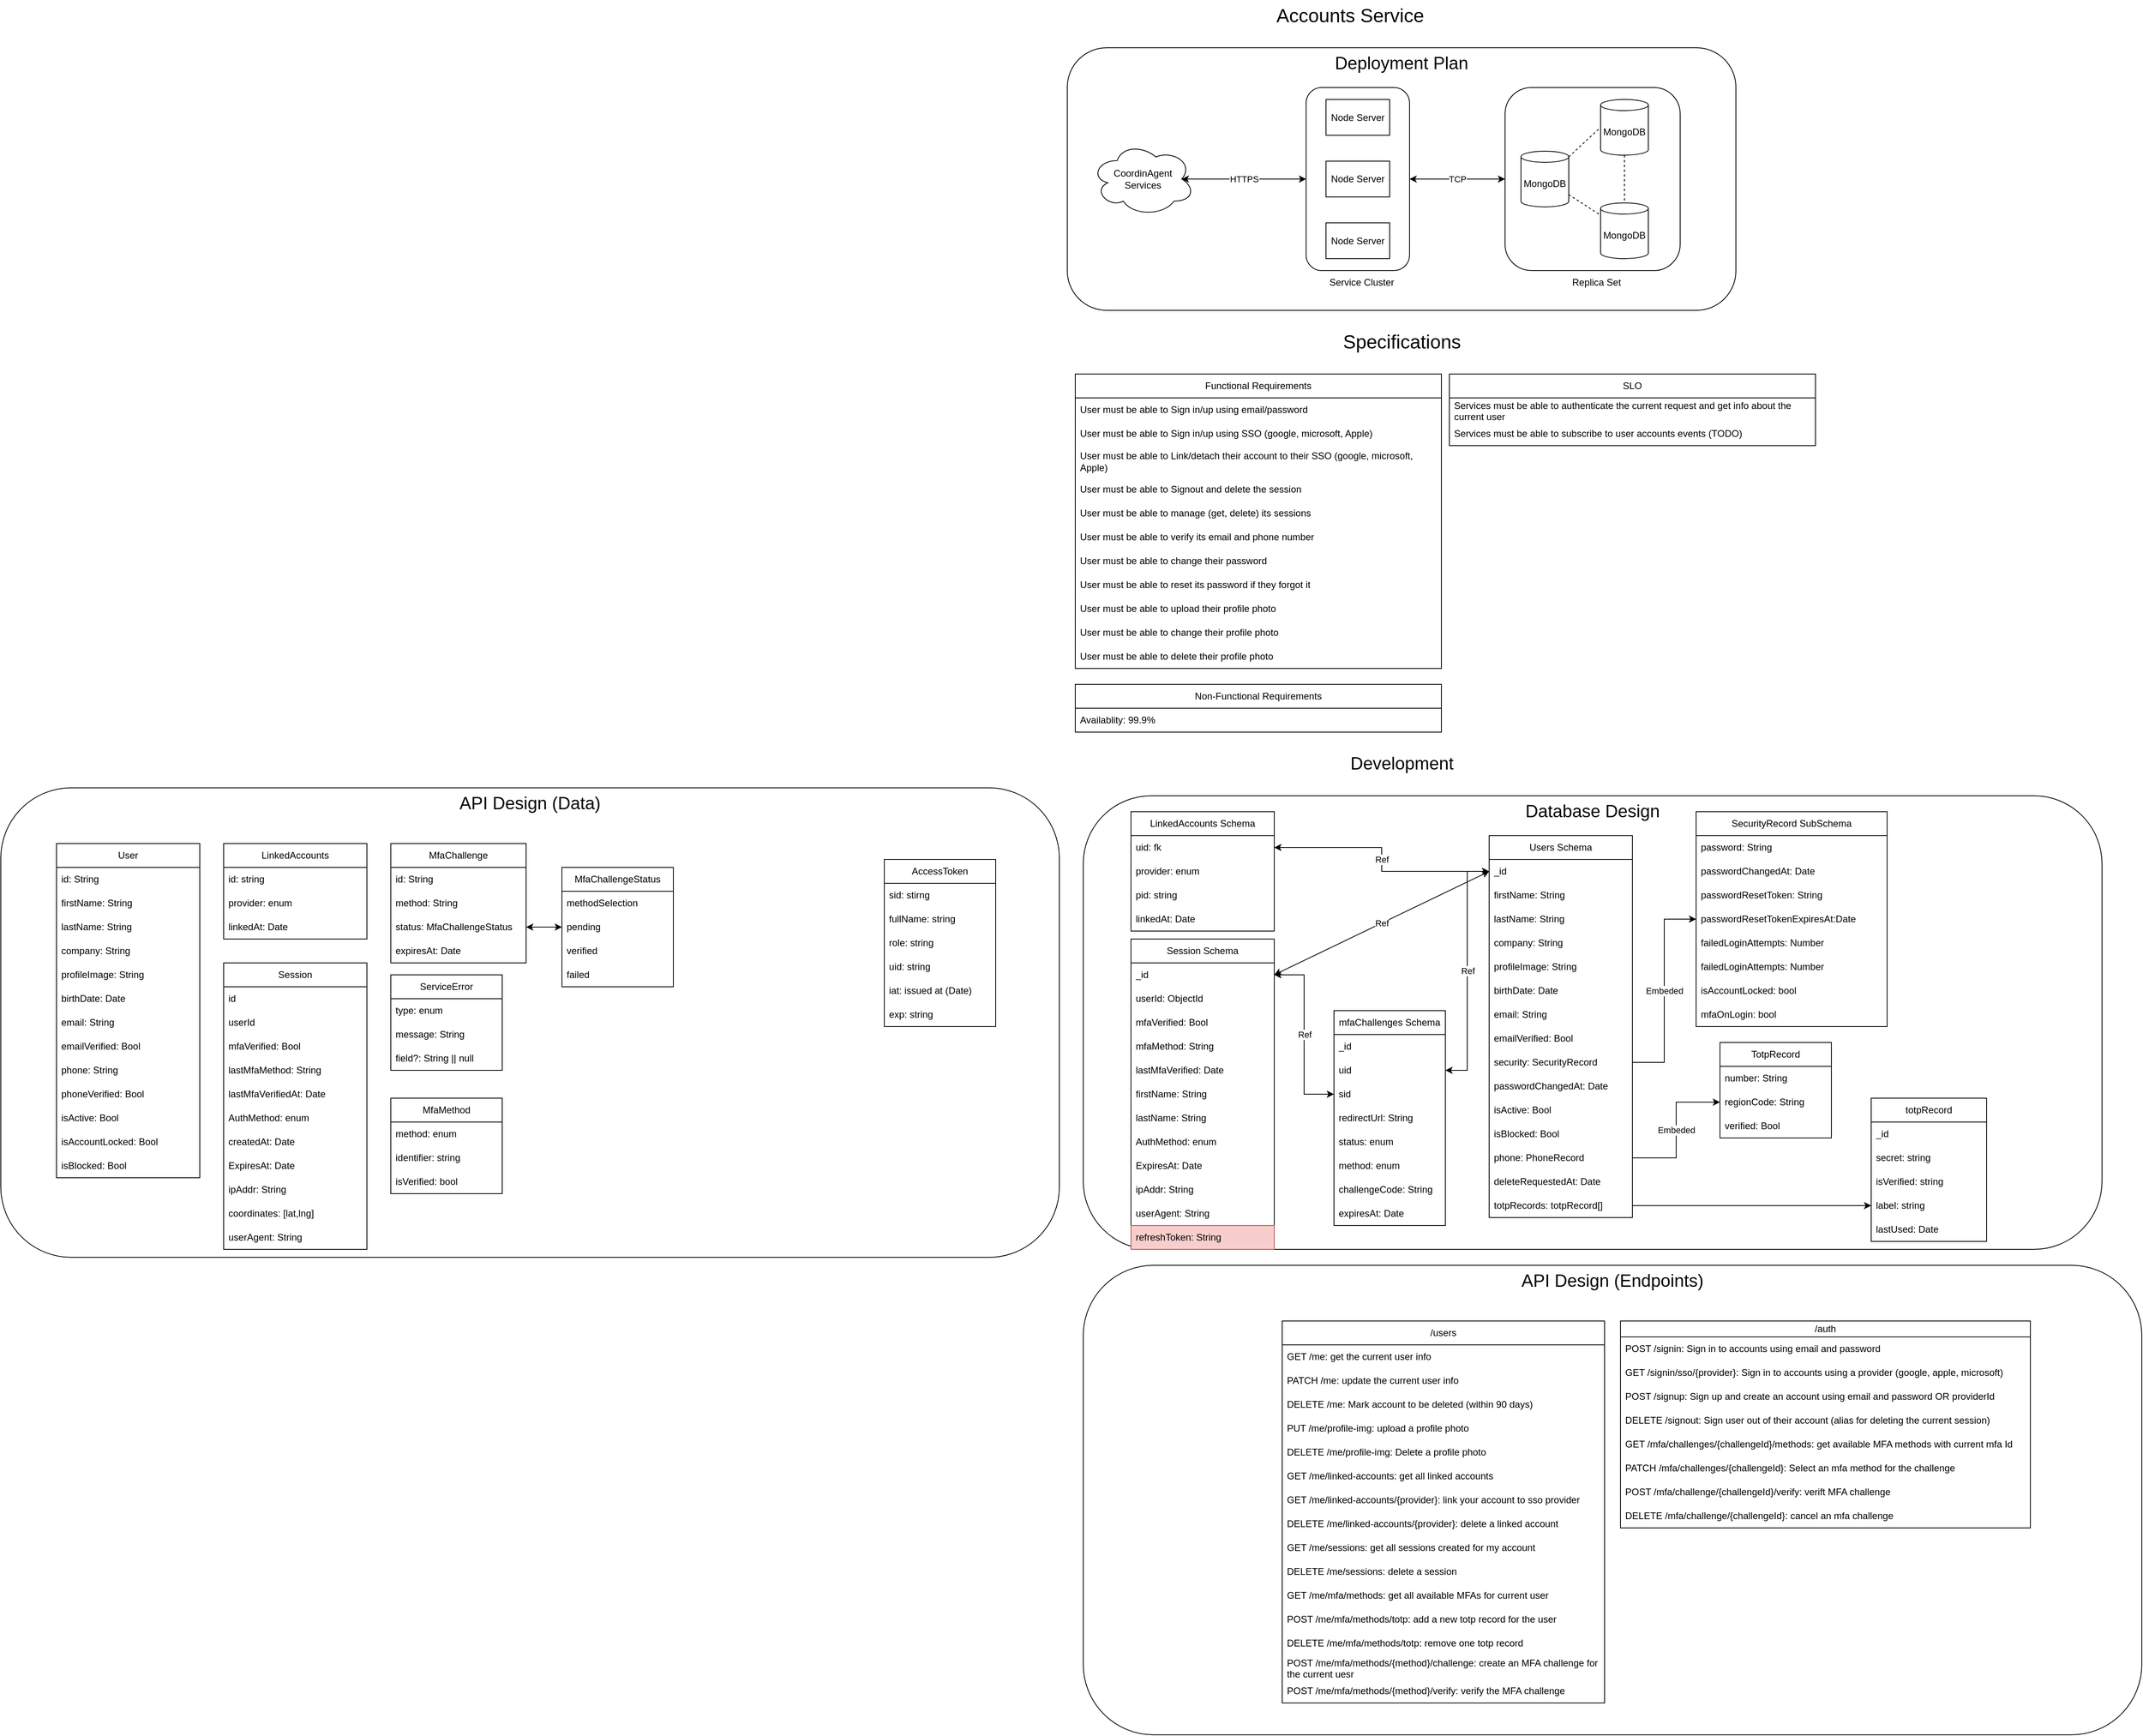 <mxfile version="24.8.2">
  <diagram id="4zSQeV1YisWsQpSFhehQ" name="Page-2">
    <mxGraphModel dx="2550" dy="552" grid="1" gridSize="10" guides="1" tooltips="1" connect="1" arrows="1" fold="1" page="1" pageScale="1" pageWidth="850" pageHeight="1100" math="0" shadow="0">
      <root>
        <mxCell id="0" />
        <mxCell id="1" parent="0" />
        <mxCell id="zWB6rCU2F0KyUDtXJ574-106" value="&lt;font style=&quot;font-size: 22px;&quot;&gt;Database Design&lt;/font&gt;" style="rounded=1;whiteSpace=wrap;html=1;verticalAlign=top;" parent="1" vertex="1">
          <mxGeometry x="90" y="1000" width="1280" height="570" as="geometry" />
        </mxCell>
        <mxCell id="zWB6rCU2F0KyUDtXJ574-21" value="&lt;font style=&quot;font-size: 22px;&quot;&gt;Deployment Plan&lt;/font&gt;" style="rounded=1;whiteSpace=wrap;html=1;align=center;verticalAlign=top;" parent="1" vertex="1">
          <mxGeometry x="70" y="60" width="840" height="330" as="geometry" />
        </mxCell>
        <mxCell id="zWB6rCU2F0KyUDtXJ574-16" value="TCP" style="edgeStyle=orthogonalEdgeStyle;rounded=0;orthogonalLoop=1;jettySize=auto;html=1;entryX=0;entryY=0.5;entryDx=0;entryDy=0;endArrow=classic;endFill=1;startArrow=classic;startFill=1;" parent="1" source="zWB6rCU2F0KyUDtXJ574-11" target="zWB6rCU2F0KyUDtXJ574-8" edge="1">
          <mxGeometry relative="1" as="geometry" />
        </mxCell>
        <mxCell id="zWB6rCU2F0KyUDtXJ574-11" value="" style="rounded=1;whiteSpace=wrap;html=1;" parent="1" vertex="1">
          <mxGeometry x="370" y="110" width="130" height="230" as="geometry" />
        </mxCell>
        <mxCell id="zWB6rCU2F0KyUDtXJ574-8" value="" style="rounded=1;whiteSpace=wrap;html=1;" parent="1" vertex="1">
          <mxGeometry x="620" y="110" width="220" height="230" as="geometry" />
        </mxCell>
        <mxCell id="h1sXRE2eGNwurXNKWGOP-1" value="&lt;font style=&quot;font-size: 24px;&quot;&gt;Accounts Service&lt;/font&gt;" style="text;html=1;align=center;verticalAlign=middle;resizable=0;points=[];autosize=1;strokeColor=none;fillColor=none;" parent="1" vertex="1">
          <mxGeometry x="320" width="210" height="40" as="geometry" />
        </mxCell>
        <mxCell id="uZfgjnNRtQgvCdeZ5oEp-1" value="Node Server" style="rounded=0;whiteSpace=wrap;html=1;" parent="1" vertex="1">
          <mxGeometry x="395" y="280" width="80" height="45" as="geometry" />
        </mxCell>
        <mxCell id="zWB6rCU2F0KyUDtXJ574-6" style="rounded=0;orthogonalLoop=1;jettySize=auto;html=1;endArrow=none;endFill=0;dashed=1;" parent="1" source="uZfgjnNRtQgvCdeZ5oEp-2" target="zWB6rCU2F0KyUDtXJ574-1" edge="1">
          <mxGeometry relative="1" as="geometry" />
        </mxCell>
        <mxCell id="uZfgjnNRtQgvCdeZ5oEp-2" value="MongoDB" style="shape=cylinder3;whiteSpace=wrap;html=1;boundedLbl=1;backgroundOutline=1;size=7;" parent="1" vertex="1">
          <mxGeometry x="640" y="190" width="60" height="70" as="geometry" />
        </mxCell>
        <mxCell id="zWB6rCU2F0KyUDtXJ574-1" value="MongoDB" style="shape=cylinder3;whiteSpace=wrap;html=1;boundedLbl=1;backgroundOutline=1;size=7;" parent="1" vertex="1">
          <mxGeometry x="740" y="255" width="60" height="70" as="geometry" />
        </mxCell>
        <mxCell id="zWB6rCU2F0KyUDtXJ574-2" value="MongoDB" style="shape=cylinder3;whiteSpace=wrap;html=1;boundedLbl=1;backgroundOutline=1;size=7;" parent="1" vertex="1">
          <mxGeometry x="740" y="125" width="60" height="70" as="geometry" />
        </mxCell>
        <mxCell id="zWB6rCU2F0KyUDtXJ574-5" style="rounded=0;orthogonalLoop=1;jettySize=auto;html=1;entryX=0;entryY=0.5;entryDx=0;entryDy=0;entryPerimeter=0;dashed=1;endArrow=none;endFill=0;" parent="1" source="uZfgjnNRtQgvCdeZ5oEp-2" target="zWB6rCU2F0KyUDtXJ574-2" edge="1">
          <mxGeometry relative="1" as="geometry" />
        </mxCell>
        <mxCell id="zWB6rCU2F0KyUDtXJ574-7" style="edgeStyle=orthogonalEdgeStyle;rounded=0;orthogonalLoop=1;jettySize=auto;html=1;entryX=0.5;entryY=0;entryDx=0;entryDy=0;entryPerimeter=0;dashed=1;endArrow=none;endFill=0;" parent="1" source="zWB6rCU2F0KyUDtXJ574-2" target="zWB6rCU2F0KyUDtXJ574-1" edge="1">
          <mxGeometry relative="1" as="geometry" />
        </mxCell>
        <mxCell id="zWB6rCU2F0KyUDtXJ574-9" value="Replica Set" style="text;html=1;align=center;verticalAlign=middle;whiteSpace=wrap;rounded=0;" parent="1" vertex="1">
          <mxGeometry x="700" y="340" width="70" height="30" as="geometry" />
        </mxCell>
        <mxCell id="zWB6rCU2F0KyUDtXJ574-12" value="Service Cluster" style="text;html=1;align=center;verticalAlign=middle;whiteSpace=wrap;rounded=0;" parent="1" vertex="1">
          <mxGeometry x="380" y="340" width="120" height="30" as="geometry" />
        </mxCell>
        <mxCell id="zWB6rCU2F0KyUDtXJ574-14" value="Node Server" style="rounded=0;whiteSpace=wrap;html=1;" parent="1" vertex="1">
          <mxGeometry x="395" y="202.5" width="80" height="45" as="geometry" />
        </mxCell>
        <mxCell id="zWB6rCU2F0KyUDtXJ574-15" value="Node Server" style="rounded=0;whiteSpace=wrap;html=1;" parent="1" vertex="1">
          <mxGeometry x="395" y="125" width="80" height="45" as="geometry" />
        </mxCell>
        <mxCell id="zWB6rCU2F0KyUDtXJ574-18" value="HTTPS" style="edgeStyle=orthogonalEdgeStyle;rounded=0;orthogonalLoop=1;jettySize=auto;html=1;entryX=0;entryY=0.5;entryDx=0;entryDy=0;startArrow=classic;startFill=1;exitX=0.875;exitY=0.5;exitDx=0;exitDy=0;exitPerimeter=0;" parent="1" source="zWB6rCU2F0KyUDtXJ574-17" target="zWB6rCU2F0KyUDtXJ574-11" edge="1">
          <mxGeometry relative="1" as="geometry" />
        </mxCell>
        <mxCell id="zWB6rCU2F0KyUDtXJ574-17" value="CoordinAgent&lt;br&gt;Services" style="ellipse;shape=cloud;whiteSpace=wrap;html=1;" parent="1" vertex="1">
          <mxGeometry x="100" y="178.75" width="130" height="92.5" as="geometry" />
        </mxCell>
        <mxCell id="zWB6rCU2F0KyUDtXJ574-22" value="Functional Requirements" style="swimlane;fontStyle=0;childLayout=stackLayout;horizontal=1;startSize=30;horizontalStack=0;resizeParent=1;resizeParentMax=0;resizeLast=0;collapsible=1;marginBottom=0;whiteSpace=wrap;html=1;" parent="1" vertex="1">
          <mxGeometry x="80" y="470" width="460" height="370" as="geometry" />
        </mxCell>
        <mxCell id="zWB6rCU2F0KyUDtXJ574-23" value="User must be able to Sign in/up using email/password" style="text;strokeColor=none;fillColor=none;align=left;verticalAlign=middle;spacingLeft=4;spacingRight=4;overflow=hidden;points=[[0,0.5],[1,0.5]];portConstraint=eastwest;rotatable=0;whiteSpace=wrap;html=1;" parent="zWB6rCU2F0KyUDtXJ574-22" vertex="1">
          <mxGeometry y="30" width="460" height="30" as="geometry" />
        </mxCell>
        <mxCell id="zWB6rCU2F0KyUDtXJ574-25" value="User must be able to Sign in/up using SSO (google, microsoft, Apple)" style="text;strokeColor=none;fillColor=none;align=left;verticalAlign=middle;spacingLeft=4;spacingRight=4;overflow=hidden;points=[[0,0.5],[1,0.5]];portConstraint=eastwest;rotatable=0;whiteSpace=wrap;html=1;" parent="zWB6rCU2F0KyUDtXJ574-22" vertex="1">
          <mxGeometry y="60" width="460" height="30" as="geometry" />
        </mxCell>
        <mxCell id="zWB6rCU2F0KyUDtXJ574-33" value="User must be able to Link/detach their account to their SSO (google, microsoft, Apple)" style="text;strokeColor=none;fillColor=none;align=left;verticalAlign=middle;spacingLeft=4;spacingRight=4;overflow=hidden;points=[[0,0.5],[1,0.5]];portConstraint=eastwest;rotatable=0;whiteSpace=wrap;html=1;" parent="zWB6rCU2F0KyUDtXJ574-22" vertex="1">
          <mxGeometry y="90" width="460" height="40" as="geometry" />
        </mxCell>
        <mxCell id="zWB6rCU2F0KyUDtXJ574-27" value="User must be able to Signout and delete the session" style="text;strokeColor=none;fillColor=none;align=left;verticalAlign=middle;spacingLeft=4;spacingRight=4;overflow=hidden;points=[[0,0.5],[1,0.5]];portConstraint=eastwest;rotatable=0;whiteSpace=wrap;html=1;" parent="zWB6rCU2F0KyUDtXJ574-22" vertex="1">
          <mxGeometry y="130" width="460" height="30" as="geometry" />
        </mxCell>
        <mxCell id="zWB6rCU2F0KyUDtXJ574-29" value="User must be able to manage (get, delete) its sessions" style="text;strokeColor=none;fillColor=none;align=left;verticalAlign=middle;spacingLeft=4;spacingRight=4;overflow=hidden;points=[[0,0.5],[1,0.5]];portConstraint=eastwest;rotatable=0;whiteSpace=wrap;html=1;" parent="zWB6rCU2F0KyUDtXJ574-22" vertex="1">
          <mxGeometry y="160" width="460" height="30" as="geometry" />
        </mxCell>
        <mxCell id="zWB6rCU2F0KyUDtXJ574-28" value="User must be able to verify its email and phone number" style="text;strokeColor=none;fillColor=none;align=left;verticalAlign=middle;spacingLeft=4;spacingRight=4;overflow=hidden;points=[[0,0.5],[1,0.5]];portConstraint=eastwest;rotatable=0;whiteSpace=wrap;html=1;" parent="zWB6rCU2F0KyUDtXJ574-22" vertex="1">
          <mxGeometry y="190" width="460" height="30" as="geometry" />
        </mxCell>
        <mxCell id="zWB6rCU2F0KyUDtXJ574-32" value="User must be able to change their password" style="text;strokeColor=none;fillColor=none;align=left;verticalAlign=middle;spacingLeft=4;spacingRight=4;overflow=hidden;points=[[0,0.5],[1,0.5]];portConstraint=eastwest;rotatable=0;whiteSpace=wrap;html=1;" parent="zWB6rCU2F0KyUDtXJ574-22" vertex="1">
          <mxGeometry y="220" width="460" height="30" as="geometry" />
        </mxCell>
        <mxCell id="zWB6rCU2F0KyUDtXJ574-34" value="User must be able to reset its password if they forgot it" style="text;strokeColor=none;fillColor=none;align=left;verticalAlign=middle;spacingLeft=4;spacingRight=4;overflow=hidden;points=[[0,0.5],[1,0.5]];portConstraint=eastwest;rotatable=0;whiteSpace=wrap;html=1;" parent="zWB6rCU2F0KyUDtXJ574-22" vertex="1">
          <mxGeometry y="250" width="460" height="30" as="geometry" />
        </mxCell>
        <mxCell id="zWB6rCU2F0KyUDtXJ574-31" value="User must be able to upload their profile photo" style="text;strokeColor=none;fillColor=none;align=left;verticalAlign=middle;spacingLeft=4;spacingRight=4;overflow=hidden;points=[[0,0.5],[1,0.5]];portConstraint=eastwest;rotatable=0;whiteSpace=wrap;html=1;" parent="zWB6rCU2F0KyUDtXJ574-22" vertex="1">
          <mxGeometry y="280" width="460" height="30" as="geometry" />
        </mxCell>
        <mxCell id="zWB6rCU2F0KyUDtXJ574-35" value="User must be able to change their profile photo" style="text;strokeColor=none;fillColor=none;align=left;verticalAlign=middle;spacingLeft=4;spacingRight=4;overflow=hidden;points=[[0,0.5],[1,0.5]];portConstraint=eastwest;rotatable=0;whiteSpace=wrap;html=1;" parent="zWB6rCU2F0KyUDtXJ574-22" vertex="1">
          <mxGeometry y="310" width="460" height="30" as="geometry" />
        </mxCell>
        <mxCell id="zWB6rCU2F0KyUDtXJ574-36" value="User must be able to delete their profile photo" style="text;strokeColor=none;fillColor=none;align=left;verticalAlign=middle;spacingLeft=4;spacingRight=4;overflow=hidden;points=[[0,0.5],[1,0.5]];portConstraint=eastwest;rotatable=0;whiteSpace=wrap;html=1;" parent="zWB6rCU2F0KyUDtXJ574-22" vertex="1">
          <mxGeometry y="340" width="460" height="30" as="geometry" />
        </mxCell>
        <mxCell id="zWB6rCU2F0KyUDtXJ574-37" value="SLO" style="swimlane;fontStyle=0;childLayout=stackLayout;horizontal=1;startSize=30;horizontalStack=0;resizeParent=1;resizeParentMax=0;resizeLast=0;collapsible=1;marginBottom=0;whiteSpace=wrap;html=1;" parent="1" vertex="1">
          <mxGeometry x="550" y="470" width="460" height="90" as="geometry" />
        </mxCell>
        <mxCell id="zWB6rCU2F0KyUDtXJ574-39" value="Services must be able to authenticate the current request and get info about the current user" style="text;strokeColor=none;fillColor=none;align=left;verticalAlign=middle;spacingLeft=4;spacingRight=4;overflow=hidden;points=[[0,0.5],[1,0.5]];portConstraint=eastwest;rotatable=0;whiteSpace=wrap;html=1;" parent="zWB6rCU2F0KyUDtXJ574-37" vertex="1">
          <mxGeometry y="30" width="460" height="30" as="geometry" />
        </mxCell>
        <mxCell id="zWB6rCU2F0KyUDtXJ574-49" value="Services must be able to subscribe to user accounts events (TODO)" style="text;strokeColor=none;fillColor=none;align=left;verticalAlign=middle;spacingLeft=4;spacingRight=4;overflow=hidden;points=[[0,0.5],[1,0.5]];portConstraint=eastwest;rotatable=0;whiteSpace=wrap;html=1;" parent="zWB6rCU2F0KyUDtXJ574-37" vertex="1">
          <mxGeometry y="60" width="460" height="30" as="geometry" />
        </mxCell>
        <mxCell id="zWB6rCU2F0KyUDtXJ574-50" value="Non-Functional Requirements" style="swimlane;fontStyle=0;childLayout=stackLayout;horizontal=1;startSize=30;horizontalStack=0;resizeParent=1;resizeParentMax=0;resizeLast=0;collapsible=1;marginBottom=0;whiteSpace=wrap;html=1;" parent="1" vertex="1">
          <mxGeometry x="80" y="860" width="460" height="60" as="geometry" />
        </mxCell>
        <mxCell id="zWB6rCU2F0KyUDtXJ574-61" value="Availablity: 99.9%" style="text;strokeColor=none;fillColor=none;align=left;verticalAlign=middle;spacingLeft=4;spacingRight=4;overflow=hidden;points=[[0,0.5],[1,0.5]];portConstraint=eastwest;rotatable=0;whiteSpace=wrap;html=1;" parent="zWB6rCU2F0KyUDtXJ574-50" vertex="1">
          <mxGeometry y="30" width="460" height="30" as="geometry" />
        </mxCell>
        <mxCell id="zWB6rCU2F0KyUDtXJ574-63" value="Specifications" style="text;html=1;align=center;verticalAlign=middle;resizable=0;points=[];autosize=1;strokeColor=none;fillColor=none;fontSize=24;" parent="1" vertex="1">
          <mxGeometry x="405" y="410" width="170" height="40" as="geometry" />
        </mxCell>
        <mxCell id="zWB6rCU2F0KyUDtXJ574-64" value="Development" style="text;html=1;align=center;verticalAlign=middle;resizable=0;points=[];autosize=1;strokeColor=none;fillColor=none;fontSize=22;" parent="1" vertex="1">
          <mxGeometry x="415" y="940" width="150" height="40" as="geometry" />
        </mxCell>
        <mxCell id="zWB6rCU2F0KyUDtXJ574-65" value="Users Schema" style="swimlane;fontStyle=0;childLayout=stackLayout;horizontal=1;startSize=30;horizontalStack=0;resizeParent=1;resizeParentMax=0;resizeLast=0;collapsible=1;marginBottom=0;whiteSpace=wrap;html=1;" parent="1" vertex="1">
          <mxGeometry x="600" y="1050" width="180" height="480" as="geometry" />
        </mxCell>
        <mxCell id="zWB6rCU2F0KyUDtXJ574-66" value="_id" style="text;strokeColor=none;fillColor=none;align=left;verticalAlign=middle;spacingLeft=4;spacingRight=4;overflow=hidden;points=[[0,0.5],[1,0.5]];portConstraint=eastwest;rotatable=0;whiteSpace=wrap;html=1;" parent="zWB6rCU2F0KyUDtXJ574-65" vertex="1">
          <mxGeometry y="30" width="180" height="30" as="geometry" />
        </mxCell>
        <mxCell id="zWB6rCU2F0KyUDtXJ574-67" value="firstName: String" style="text;strokeColor=none;fillColor=none;align=left;verticalAlign=middle;spacingLeft=4;spacingRight=4;overflow=hidden;points=[[0,0.5],[1,0.5]];portConstraint=eastwest;rotatable=0;whiteSpace=wrap;html=1;" parent="zWB6rCU2F0KyUDtXJ574-65" vertex="1">
          <mxGeometry y="60" width="180" height="30" as="geometry" />
        </mxCell>
        <mxCell id="zWB6rCU2F0KyUDtXJ574-76" value="lastName: String" style="text;strokeColor=none;fillColor=none;align=left;verticalAlign=middle;spacingLeft=4;spacingRight=4;overflow=hidden;points=[[0,0.5],[1,0.5]];portConstraint=eastwest;rotatable=0;whiteSpace=wrap;html=1;" parent="zWB6rCU2F0KyUDtXJ574-65" vertex="1">
          <mxGeometry y="90" width="180" height="30" as="geometry" />
        </mxCell>
        <mxCell id="zWB6rCU2F0KyUDtXJ574-69" value="company: String" style="text;strokeColor=none;fillColor=none;align=left;verticalAlign=middle;spacingLeft=4;spacingRight=4;overflow=hidden;points=[[0,0.5],[1,0.5]];portConstraint=eastwest;rotatable=0;whiteSpace=wrap;html=1;" parent="zWB6rCU2F0KyUDtXJ574-65" vertex="1">
          <mxGeometry y="120" width="180" height="30" as="geometry" />
        </mxCell>
        <mxCell id="zWB6rCU2F0KyUDtXJ574-224" value="profileImage: String" style="text;strokeColor=none;fillColor=none;align=left;verticalAlign=middle;spacingLeft=4;spacingRight=4;overflow=hidden;points=[[0,0.5],[1,0.5]];portConstraint=eastwest;rotatable=0;whiteSpace=wrap;html=1;" parent="zWB6rCU2F0KyUDtXJ574-65" vertex="1">
          <mxGeometry y="150" width="180" height="30" as="geometry" />
        </mxCell>
        <mxCell id="zWB6rCU2F0KyUDtXJ574-77" value="birthDate: Date" style="text;strokeColor=none;fillColor=none;align=left;verticalAlign=middle;spacingLeft=4;spacingRight=4;overflow=hidden;points=[[0,0.5],[1,0.5]];portConstraint=eastwest;rotatable=0;whiteSpace=wrap;html=1;" parent="zWB6rCU2F0KyUDtXJ574-65" vertex="1">
          <mxGeometry y="180" width="180" height="30" as="geometry" />
        </mxCell>
        <mxCell id="zWB6rCU2F0KyUDtXJ574-75" value="email: String" style="text;strokeColor=none;fillColor=none;align=left;verticalAlign=middle;spacingLeft=4;spacingRight=4;overflow=hidden;points=[[0,0.5],[1,0.5]];portConstraint=eastwest;rotatable=0;whiteSpace=wrap;html=1;" parent="zWB6rCU2F0KyUDtXJ574-65" vertex="1">
          <mxGeometry y="210" width="180" height="30" as="geometry" />
        </mxCell>
        <mxCell id="zWB6rCU2F0KyUDtXJ574-70" value="emailVerified: Bool" style="text;strokeColor=none;fillColor=none;align=left;verticalAlign=middle;spacingLeft=4;spacingRight=4;overflow=hidden;points=[[0,0.5],[1,0.5]];portConstraint=eastwest;rotatable=0;whiteSpace=wrap;html=1;" parent="zWB6rCU2F0KyUDtXJ574-65" vertex="1">
          <mxGeometry y="240" width="180" height="30" as="geometry" />
        </mxCell>
        <mxCell id="zWB6rCU2F0KyUDtXJ574-68" value="security: SecurityRecord" style="text;strokeColor=none;fillColor=none;align=left;verticalAlign=middle;spacingLeft=4;spacingRight=4;overflow=hidden;points=[[0,0.5],[1,0.5]];portConstraint=eastwest;rotatable=0;whiteSpace=wrap;html=1;" parent="zWB6rCU2F0KyUDtXJ574-65" vertex="1">
          <mxGeometry y="270" width="180" height="30" as="geometry" />
        </mxCell>
        <mxCell id="zWB6rCU2F0KyUDtXJ574-73" value="passwordChangedAt: Date" style="text;strokeColor=none;fillColor=none;align=left;verticalAlign=middle;spacingLeft=4;spacingRight=4;overflow=hidden;points=[[0,0.5],[1,0.5]];portConstraint=eastwest;rotatable=0;whiteSpace=wrap;html=1;" parent="zWB6rCU2F0KyUDtXJ574-65" vertex="1">
          <mxGeometry y="300" width="180" height="30" as="geometry" />
        </mxCell>
        <mxCell id="zWB6rCU2F0KyUDtXJ574-71" value="isActive: Bool" style="text;strokeColor=none;fillColor=none;align=left;verticalAlign=middle;spacingLeft=4;spacingRight=4;overflow=hidden;points=[[0,0.5],[1,0.5]];portConstraint=eastwest;rotatable=0;whiteSpace=wrap;html=1;" parent="zWB6rCU2F0KyUDtXJ574-65" vertex="1">
          <mxGeometry y="330" width="180" height="30" as="geometry" />
        </mxCell>
        <mxCell id="zWB6rCU2F0KyUDtXJ574-95" value="isBlocked: Bool" style="text;strokeColor=none;fillColor=none;align=left;verticalAlign=middle;spacingLeft=4;spacingRight=4;overflow=hidden;points=[[0,0.5],[1,0.5]];portConstraint=eastwest;rotatable=0;whiteSpace=wrap;html=1;" parent="zWB6rCU2F0KyUDtXJ574-65" vertex="1">
          <mxGeometry y="360" width="180" height="30" as="geometry" />
        </mxCell>
        <mxCell id="zWB6rCU2F0KyUDtXJ574-83" value="phone:&amp;nbsp;&lt;span style=&quot;text-align: center;&quot;&gt;PhoneRecord&lt;/span&gt;" style="text;strokeColor=none;fillColor=none;align=left;verticalAlign=middle;spacingLeft=4;spacingRight=4;overflow=hidden;points=[[0,0.5],[1,0.5]];portConstraint=eastwest;rotatable=0;whiteSpace=wrap;html=1;" parent="zWB6rCU2F0KyUDtXJ574-65" vertex="1">
          <mxGeometry y="390" width="180" height="30" as="geometry" />
        </mxCell>
        <mxCell id="zWB6rCU2F0KyUDtXJ574-223" value="deleteRequestedAt:&amp;nbsp;&lt;span style=&quot;text-align: center;&quot;&gt;Date&lt;/span&gt;" style="text;strokeColor=none;fillColor=none;align=left;verticalAlign=middle;spacingLeft=4;spacingRight=4;overflow=hidden;points=[[0,0.5],[1,0.5]];portConstraint=eastwest;rotatable=0;whiteSpace=wrap;html=1;" parent="zWB6rCU2F0KyUDtXJ574-65" vertex="1">
          <mxGeometry y="420" width="180" height="30" as="geometry" />
        </mxCell>
        <mxCell id="zWB6rCU2F0KyUDtXJ574-275" value="totpRecords: totpRecord[]" style="text;strokeColor=none;fillColor=none;align=left;verticalAlign=middle;spacingLeft=4;spacingRight=4;overflow=hidden;points=[[0,0.5],[1,0.5]];portConstraint=eastwest;rotatable=0;whiteSpace=wrap;html=1;" parent="zWB6rCU2F0KyUDtXJ574-65" vertex="1">
          <mxGeometry y="450" width="180" height="30" as="geometry" />
        </mxCell>
        <mxCell id="zWB6rCU2F0KyUDtXJ574-78" value="TotpRecord" style="swimlane;fontStyle=0;childLayout=stackLayout;horizontal=1;startSize=30;horizontalStack=0;resizeParent=1;resizeParentMax=0;resizeLast=0;collapsible=1;marginBottom=0;whiteSpace=wrap;html=1;" parent="1" vertex="1">
          <mxGeometry x="890" y="1310" width="140" height="120" as="geometry" />
        </mxCell>
        <mxCell id="zWB6rCU2F0KyUDtXJ574-79" value="number: String" style="text;strokeColor=none;fillColor=none;align=left;verticalAlign=middle;spacingLeft=4;spacingRight=4;overflow=hidden;points=[[0,0.5],[1,0.5]];portConstraint=eastwest;rotatable=0;whiteSpace=wrap;html=1;" parent="zWB6rCU2F0KyUDtXJ574-78" vertex="1">
          <mxGeometry y="30" width="140" height="30" as="geometry" />
        </mxCell>
        <mxCell id="zWB6rCU2F0KyUDtXJ574-80" value="regionCode: String" style="text;strokeColor=none;fillColor=none;align=left;verticalAlign=middle;spacingLeft=4;spacingRight=4;overflow=hidden;points=[[0,0.5],[1,0.5]];portConstraint=eastwest;rotatable=0;whiteSpace=wrap;html=1;" parent="zWB6rCU2F0KyUDtXJ574-78" vertex="1">
          <mxGeometry y="60" width="140" height="30" as="geometry" />
        </mxCell>
        <mxCell id="zWB6rCU2F0KyUDtXJ574-81" value="verified: Bool" style="text;strokeColor=none;fillColor=none;align=left;verticalAlign=middle;spacingLeft=4;spacingRight=4;overflow=hidden;points=[[0,0.5],[1,0.5]];portConstraint=eastwest;rotatable=0;whiteSpace=wrap;html=1;" parent="zWB6rCU2F0KyUDtXJ574-78" vertex="1">
          <mxGeometry y="90" width="140" height="30" as="geometry" />
        </mxCell>
        <mxCell id="zWB6rCU2F0KyUDtXJ574-82" value="Embeded" style="edgeStyle=orthogonalEdgeStyle;rounded=0;orthogonalLoop=1;jettySize=auto;html=1;entryX=0;entryY=0.5;entryDx=0;entryDy=0;" parent="1" source="zWB6rCU2F0KyUDtXJ574-83" target="zWB6rCU2F0KyUDtXJ574-80" edge="1">
          <mxGeometry relative="1" as="geometry" />
        </mxCell>
        <mxCell id="zWB6rCU2F0KyUDtXJ574-85" value="SecurityRecord SubSchema" style="swimlane;fontStyle=0;childLayout=stackLayout;horizontal=1;startSize=30;horizontalStack=0;resizeParent=1;resizeParentMax=0;resizeLast=0;collapsible=1;marginBottom=0;whiteSpace=wrap;html=1;" parent="1" vertex="1">
          <mxGeometry x="860" y="1020" width="240" height="270" as="geometry" />
        </mxCell>
        <mxCell id="zWB6rCU2F0KyUDtXJ574-86" value="password: String" style="text;strokeColor=none;fillColor=none;align=left;verticalAlign=middle;spacingLeft=4;spacingRight=4;overflow=hidden;points=[[0,0.5],[1,0.5]];portConstraint=eastwest;rotatable=0;whiteSpace=wrap;html=1;" parent="zWB6rCU2F0KyUDtXJ574-85" vertex="1">
          <mxGeometry y="30" width="240" height="30" as="geometry" />
        </mxCell>
        <mxCell id="zWB6rCU2F0KyUDtXJ574-87" value="passwordChangedAt: Date" style="text;strokeColor=none;fillColor=none;align=left;verticalAlign=middle;spacingLeft=4;spacingRight=4;overflow=hidden;points=[[0,0.5],[1,0.5]];portConstraint=eastwest;rotatable=0;whiteSpace=wrap;html=1;" parent="zWB6rCU2F0KyUDtXJ574-85" vertex="1">
          <mxGeometry y="60" width="240" height="30" as="geometry" />
        </mxCell>
        <mxCell id="zWB6rCU2F0KyUDtXJ574-88" value="passwordResetToken: String" style="text;strokeColor=none;fillColor=none;align=left;verticalAlign=middle;spacingLeft=4;spacingRight=4;overflow=hidden;points=[[0,0.5],[1,0.5]];portConstraint=eastwest;rotatable=0;whiteSpace=wrap;html=1;" parent="zWB6rCU2F0KyUDtXJ574-85" vertex="1">
          <mxGeometry y="90" width="240" height="30" as="geometry" />
        </mxCell>
        <mxCell id="zWB6rCU2F0KyUDtXJ574-91" value="passwordResetTokenExpiresAt:Date" style="text;strokeColor=none;fillColor=none;align=left;verticalAlign=middle;spacingLeft=4;spacingRight=4;overflow=hidden;points=[[0,0.5],[1,0.5]];portConstraint=eastwest;rotatable=0;whiteSpace=wrap;html=1;" parent="zWB6rCU2F0KyUDtXJ574-85" vertex="1">
          <mxGeometry y="120" width="240" height="30" as="geometry" />
        </mxCell>
        <mxCell id="zWB6rCU2F0KyUDtXJ574-92" value="failedLoginAttempts: Number" style="text;strokeColor=none;fillColor=none;align=left;verticalAlign=middle;spacingLeft=4;spacingRight=4;overflow=hidden;points=[[0,0.5],[1,0.5]];portConstraint=eastwest;rotatable=0;whiteSpace=wrap;html=1;" parent="zWB6rCU2F0KyUDtXJ574-85" vertex="1">
          <mxGeometry y="150" width="240" height="30" as="geometry" />
        </mxCell>
        <mxCell id="zWB6rCU2F0KyUDtXJ574-90" value="failedLoginAttempts: Number" style="text;strokeColor=none;fillColor=none;align=left;verticalAlign=middle;spacingLeft=4;spacingRight=4;overflow=hidden;points=[[0,0.5],[1,0.5]];portConstraint=eastwest;rotatable=0;whiteSpace=wrap;html=1;" parent="zWB6rCU2F0KyUDtXJ574-85" vertex="1">
          <mxGeometry y="180" width="240" height="30" as="geometry" />
        </mxCell>
        <mxCell id="zWB6rCU2F0KyUDtXJ574-122" value="isAccountLocked: bool" style="text;strokeColor=none;fillColor=none;align=left;verticalAlign=middle;spacingLeft=4;spacingRight=4;overflow=hidden;points=[[0,0.5],[1,0.5]];portConstraint=eastwest;rotatable=0;whiteSpace=wrap;html=1;" parent="zWB6rCU2F0KyUDtXJ574-85" vertex="1">
          <mxGeometry y="210" width="240" height="30" as="geometry" />
        </mxCell>
        <mxCell id="zWB6rCU2F0KyUDtXJ574-93" value="mfaOnLogin: bool" style="text;strokeColor=none;fillColor=none;align=left;verticalAlign=middle;spacingLeft=4;spacingRight=4;overflow=hidden;points=[[0,0.5],[1,0.5]];portConstraint=eastwest;rotatable=0;whiteSpace=wrap;html=1;" parent="zWB6rCU2F0KyUDtXJ574-85" vertex="1">
          <mxGeometry y="240" width="240" height="30" as="geometry" />
        </mxCell>
        <mxCell id="zWB6rCU2F0KyUDtXJ574-94" value="Embeded" style="edgeStyle=orthogonalEdgeStyle;rounded=0;orthogonalLoop=1;jettySize=auto;html=1;entryX=0;entryY=0.5;entryDx=0;entryDy=0;" parent="1" source="zWB6rCU2F0KyUDtXJ574-68" target="zWB6rCU2F0KyUDtXJ574-91" edge="1">
          <mxGeometry x="0.003" relative="1" as="geometry">
            <mxPoint as="offset" />
          </mxGeometry>
        </mxCell>
        <mxCell id="zWB6rCU2F0KyUDtXJ574-97" value="LinkedAccounts Schema" style="swimlane;fontStyle=0;childLayout=stackLayout;horizontal=1;startSize=30;horizontalStack=0;resizeParent=1;resizeParentMax=0;resizeLast=0;collapsible=1;marginBottom=0;whiteSpace=wrap;html=1;" parent="1" vertex="1">
          <mxGeometry x="150" y="1020" width="180" height="150" as="geometry" />
        </mxCell>
        <mxCell id="zWB6rCU2F0KyUDtXJ574-102" value="uid: fk" style="text;strokeColor=none;fillColor=none;align=left;verticalAlign=middle;spacingLeft=4;spacingRight=4;overflow=hidden;points=[[0,0.5],[1,0.5]];portConstraint=eastwest;rotatable=0;whiteSpace=wrap;html=1;" parent="zWB6rCU2F0KyUDtXJ574-97" vertex="1">
          <mxGeometry y="30" width="180" height="30" as="geometry" />
        </mxCell>
        <mxCell id="zWB6rCU2F0KyUDtXJ574-98" value="provider: enum" style="text;strokeColor=none;fillColor=none;align=left;verticalAlign=middle;spacingLeft=4;spacingRight=4;overflow=hidden;points=[[0,0.5],[1,0.5]];portConstraint=eastwest;rotatable=0;whiteSpace=wrap;html=1;" parent="zWB6rCU2F0KyUDtXJ574-97" vertex="1">
          <mxGeometry y="60" width="180" height="30" as="geometry" />
        </mxCell>
        <mxCell id="zWB6rCU2F0KyUDtXJ574-99" value="pid: string" style="text;strokeColor=none;fillColor=none;align=left;verticalAlign=middle;spacingLeft=4;spacingRight=4;overflow=hidden;points=[[0,0.5],[1,0.5]];portConstraint=eastwest;rotatable=0;whiteSpace=wrap;html=1;" parent="zWB6rCU2F0KyUDtXJ574-97" vertex="1">
          <mxGeometry y="90" width="180" height="30" as="geometry" />
        </mxCell>
        <mxCell id="zWB6rCU2F0KyUDtXJ574-100" value="linkedAt: Date" style="text;strokeColor=none;fillColor=none;align=left;verticalAlign=middle;spacingLeft=4;spacingRight=4;overflow=hidden;points=[[0,0.5],[1,0.5]];portConstraint=eastwest;rotatable=0;whiteSpace=wrap;html=1;" parent="zWB6rCU2F0KyUDtXJ574-97" vertex="1">
          <mxGeometry y="120" width="180" height="30" as="geometry" />
        </mxCell>
        <mxCell id="zWB6rCU2F0KyUDtXJ574-103" value="Ref" style="edgeStyle=orthogonalEdgeStyle;rounded=0;orthogonalLoop=1;jettySize=auto;html=1;entryX=0;entryY=0.5;entryDx=0;entryDy=0;startArrow=classic;startFill=1;" parent="1" source="zWB6rCU2F0KyUDtXJ574-102" target="zWB6rCU2F0KyUDtXJ574-66" edge="1">
          <mxGeometry relative="1" as="geometry">
            <mxPoint as="offset" />
          </mxGeometry>
        </mxCell>
        <mxCell id="zWB6rCU2F0KyUDtXJ574-107" value="Session Schema" style="swimlane;fontStyle=0;childLayout=stackLayout;horizontal=1;startSize=30;horizontalStack=0;resizeParent=1;resizeParentMax=0;resizeLast=0;collapsible=1;marginBottom=0;whiteSpace=wrap;html=1;" parent="1" vertex="1">
          <mxGeometry x="150" y="1180" width="180" height="390" as="geometry" />
        </mxCell>
        <mxCell id="zWB6rCU2F0KyUDtXJ574-111" value="_id" style="text;strokeColor=none;fillColor=none;align=left;verticalAlign=middle;spacingLeft=4;spacingRight=4;overflow=hidden;points=[[0,0.5],[1,0.5]];portConstraint=eastwest;rotatable=0;whiteSpace=wrap;html=1;" parent="zWB6rCU2F0KyUDtXJ574-107" vertex="1">
          <mxGeometry y="30" width="180" height="30" as="geometry" />
        </mxCell>
        <mxCell id="zWB6rCU2F0KyUDtXJ574-114" value="userId: ObjectId" style="text;strokeColor=none;fillColor=none;align=left;verticalAlign=middle;spacingLeft=4;spacingRight=4;overflow=hidden;points=[[0,0.5],[1,0.5]];portConstraint=eastwest;rotatable=0;whiteSpace=wrap;html=1;" parent="zWB6rCU2F0KyUDtXJ574-107" vertex="1">
          <mxGeometry y="60" width="180" height="30" as="geometry" />
        </mxCell>
        <mxCell id="zWB6rCU2F0KyUDtXJ574-141" value="mfaVerified: Bool" style="text;strokeColor=none;fillColor=none;align=left;verticalAlign=middle;spacingLeft=4;spacingRight=4;overflow=hidden;points=[[0,0.5],[1,0.5]];portConstraint=eastwest;rotatable=0;whiteSpace=wrap;html=1;" parent="zWB6rCU2F0KyUDtXJ574-107" vertex="1">
          <mxGeometry y="90" width="180" height="30" as="geometry" />
        </mxCell>
        <mxCell id="zWB6rCU2F0KyUDtXJ574-243" value="mfaMethod: String" style="text;strokeColor=none;fillColor=none;align=left;verticalAlign=middle;spacingLeft=4;spacingRight=4;overflow=hidden;points=[[0,0.5],[1,0.5]];portConstraint=eastwest;rotatable=0;whiteSpace=wrap;html=1;" parent="zWB6rCU2F0KyUDtXJ574-107" vertex="1">
          <mxGeometry y="120" width="180" height="30" as="geometry" />
        </mxCell>
        <mxCell id="zWB6rCU2F0KyUDtXJ574-142" value="lastMfaVerified: Date" style="text;strokeColor=none;fillColor=none;align=left;verticalAlign=middle;spacingLeft=4;spacingRight=4;overflow=hidden;points=[[0,0.5],[1,0.5]];portConstraint=eastwest;rotatable=0;whiteSpace=wrap;html=1;" parent="zWB6rCU2F0KyUDtXJ574-107" vertex="1">
          <mxGeometry y="150" width="180" height="30" as="geometry" />
        </mxCell>
        <mxCell id="zWB6rCU2F0KyUDtXJ574-112" value="firstName: String" style="text;strokeColor=none;fillColor=none;align=left;verticalAlign=middle;spacingLeft=4;spacingRight=4;overflow=hidden;points=[[0,0.5],[1,0.5]];portConstraint=eastwest;rotatable=0;whiteSpace=wrap;html=1;" parent="zWB6rCU2F0KyUDtXJ574-107" vertex="1">
          <mxGeometry y="180" width="180" height="30" as="geometry" />
        </mxCell>
        <mxCell id="zWB6rCU2F0KyUDtXJ574-113" value="lastName: String" style="text;strokeColor=none;fillColor=none;align=left;verticalAlign=middle;spacingLeft=4;spacingRight=4;overflow=hidden;points=[[0,0.5],[1,0.5]];portConstraint=eastwest;rotatable=0;whiteSpace=wrap;html=1;" parent="zWB6rCU2F0KyUDtXJ574-107" vertex="1">
          <mxGeometry y="210" width="180" height="30" as="geometry" />
        </mxCell>
        <mxCell id="zWB6rCU2F0KyUDtXJ574-115" value="AuthMethod: enum" style="text;strokeColor=none;fillColor=none;align=left;verticalAlign=middle;spacingLeft=4;spacingRight=4;overflow=hidden;points=[[0,0.5],[1,0.5]];portConstraint=eastwest;rotatable=0;whiteSpace=wrap;html=1;" parent="zWB6rCU2F0KyUDtXJ574-107" vertex="1">
          <mxGeometry y="240" width="180" height="30" as="geometry" />
        </mxCell>
        <mxCell id="zWB6rCU2F0KyUDtXJ574-117" value="ExpiresAt: Date" style="text;strokeColor=none;fillColor=none;align=left;verticalAlign=middle;spacingLeft=4;spacingRight=4;overflow=hidden;points=[[0,0.5],[1,0.5]];portConstraint=eastwest;rotatable=0;whiteSpace=wrap;html=1;" parent="zWB6rCU2F0KyUDtXJ574-107" vertex="1">
          <mxGeometry y="270" width="180" height="30" as="geometry" />
        </mxCell>
        <mxCell id="zWB6rCU2F0KyUDtXJ574-116" value="ipAddr: String" style="text;strokeColor=none;fillColor=none;align=left;verticalAlign=middle;spacingLeft=4;spacingRight=4;overflow=hidden;points=[[0,0.5],[1,0.5]];portConstraint=eastwest;rotatable=0;whiteSpace=wrap;html=1;" parent="zWB6rCU2F0KyUDtXJ574-107" vertex="1">
          <mxGeometry y="300" width="180" height="30" as="geometry" />
        </mxCell>
        <mxCell id="zWB6rCU2F0KyUDtXJ574-119" value="userAgent: String" style="text;strokeColor=none;fillColor=none;align=left;verticalAlign=middle;spacingLeft=4;spacingRight=4;overflow=hidden;points=[[0,0.5],[1,0.5]];portConstraint=eastwest;rotatable=0;whiteSpace=wrap;html=1;" parent="zWB6rCU2F0KyUDtXJ574-107" vertex="1">
          <mxGeometry y="330" width="180" height="30" as="geometry" />
        </mxCell>
        <mxCell id="OsbrbSAnpm3fdR-TFArh-10" value="refreshToken: String" style="text;strokeColor=#b85450;fillColor=#f8cecc;align=left;verticalAlign=middle;spacingLeft=4;spacingRight=4;overflow=hidden;points=[[0,0.5],[1,0.5]];portConstraint=eastwest;rotatable=0;whiteSpace=wrap;html=1;" parent="zWB6rCU2F0KyUDtXJ574-107" vertex="1">
          <mxGeometry y="360" width="180" height="30" as="geometry" />
        </mxCell>
        <mxCell id="zWB6rCU2F0KyUDtXJ574-121" value="Ref" style="rounded=0;orthogonalLoop=1;jettySize=auto;html=1;entryX=0;entryY=0.5;entryDx=0;entryDy=0;startArrow=classic;startFill=1;exitX=1;exitY=0.5;exitDx=0;exitDy=0;" parent="1" source="zWB6rCU2F0KyUDtXJ574-111" target="zWB6rCU2F0KyUDtXJ574-66" edge="1">
          <mxGeometry relative="1" as="geometry" />
        </mxCell>
        <mxCell id="zWB6rCU2F0KyUDtXJ574-123" value="&lt;font style=&quot;font-size: 22px;&quot;&gt;API Design (Endpoints)&lt;/font&gt;" style="rounded=1;whiteSpace=wrap;html=1;verticalAlign=top;" parent="1" vertex="1">
          <mxGeometry x="90" y="1590" width="1330" height="590" as="geometry" />
        </mxCell>
        <mxCell id="zWB6rCU2F0KyUDtXJ574-128" value="/users" style="swimlane;fontStyle=0;childLayout=stackLayout;horizontal=1;startSize=30;horizontalStack=0;resizeParent=1;resizeParentMax=0;resizeLast=0;collapsible=1;marginBottom=0;whiteSpace=wrap;html=1;" parent="1" vertex="1">
          <mxGeometry x="340" y="1660" width="405" height="480" as="geometry" />
        </mxCell>
        <mxCell id="zWB6rCU2F0KyUDtXJ574-129" value="GET /me: get the current user info" style="text;strokeColor=none;fillColor=none;align=left;verticalAlign=middle;spacingLeft=4;spacingRight=4;overflow=hidden;points=[[0,0.5],[1,0.5]];portConstraint=eastwest;rotatable=0;whiteSpace=wrap;html=1;" parent="zWB6rCU2F0KyUDtXJ574-128" vertex="1">
          <mxGeometry y="30" width="405" height="30" as="geometry" />
        </mxCell>
        <mxCell id="zWB6rCU2F0KyUDtXJ574-130" value="PATCH /me: update the current user info" style="text;strokeColor=none;fillColor=none;align=left;verticalAlign=middle;spacingLeft=4;spacingRight=4;overflow=hidden;points=[[0,0.5],[1,0.5]];portConstraint=eastwest;rotatable=0;whiteSpace=wrap;html=1;" parent="zWB6rCU2F0KyUDtXJ574-128" vertex="1">
          <mxGeometry y="60" width="405" height="30" as="geometry" />
        </mxCell>
        <mxCell id="zWB6rCU2F0KyUDtXJ574-222" value="DELETE /me: Mark account to be deleted (within 90 days)" style="text;strokeColor=none;fillColor=none;align=left;verticalAlign=middle;spacingLeft=4;spacingRight=4;overflow=hidden;points=[[0,0.5],[1,0.5]];portConstraint=eastwest;rotatable=0;whiteSpace=wrap;html=1;" parent="zWB6rCU2F0KyUDtXJ574-128" vertex="1">
          <mxGeometry y="90" width="405" height="30" as="geometry" />
        </mxCell>
        <mxCell id="zWB6rCU2F0KyUDtXJ574-131" value="PUT /me/profile-img: upload a profile photo" style="text;strokeColor=none;fillColor=none;align=left;verticalAlign=middle;spacingLeft=4;spacingRight=4;overflow=hidden;points=[[0,0.5],[1,0.5]];portConstraint=eastwest;rotatable=0;whiteSpace=wrap;html=1;" parent="zWB6rCU2F0KyUDtXJ574-128" vertex="1">
          <mxGeometry y="120" width="405" height="30" as="geometry" />
        </mxCell>
        <mxCell id="zWB6rCU2F0KyUDtXJ574-133" value="DELETE /me/profile-img: Delete a profile photo" style="text;strokeColor=none;fillColor=none;align=left;verticalAlign=middle;spacingLeft=4;spacingRight=4;overflow=hidden;points=[[0,0.5],[1,0.5]];portConstraint=eastwest;rotatable=0;whiteSpace=wrap;html=1;" parent="zWB6rCU2F0KyUDtXJ574-128" vertex="1">
          <mxGeometry y="150" width="405" height="30" as="geometry" />
        </mxCell>
        <mxCell id="zWB6rCU2F0KyUDtXJ574-135" value="GET /me/linked-accounts: get all linked accounts" style="text;strokeColor=none;fillColor=none;align=left;verticalAlign=middle;spacingLeft=4;spacingRight=4;overflow=hidden;points=[[0,0.5],[1,0.5]];portConstraint=eastwest;rotatable=0;whiteSpace=wrap;html=1;" parent="zWB6rCU2F0KyUDtXJ574-128" vertex="1">
          <mxGeometry y="180" width="405" height="30" as="geometry" />
        </mxCell>
        <mxCell id="zWB6rCU2F0KyUDtXJ574-136" value="GET /me/linked-accounts/{provider}: link your account to sso provider" style="text;strokeColor=none;fillColor=none;align=left;verticalAlign=middle;spacingLeft=4;spacingRight=4;overflow=hidden;points=[[0,0.5],[1,0.5]];portConstraint=eastwest;rotatable=0;whiteSpace=wrap;html=1;" parent="zWB6rCU2F0KyUDtXJ574-128" vertex="1">
          <mxGeometry y="210" width="405" height="30" as="geometry" />
        </mxCell>
        <mxCell id="zWB6rCU2F0KyUDtXJ574-138" value="DELETE /me/linked-accounts/{provider}: delete a linked account" style="text;strokeColor=none;fillColor=none;align=left;verticalAlign=middle;spacingLeft=4;spacingRight=4;overflow=hidden;points=[[0,0.5],[1,0.5]];portConstraint=eastwest;rotatable=0;whiteSpace=wrap;html=1;" parent="zWB6rCU2F0KyUDtXJ574-128" vertex="1">
          <mxGeometry y="240" width="405" height="30" as="geometry" />
        </mxCell>
        <mxCell id="zWB6rCU2F0KyUDtXJ574-139" value="GET /me/sessions: get all sessions created for my account" style="text;strokeColor=none;fillColor=none;align=left;verticalAlign=middle;spacingLeft=4;spacingRight=4;overflow=hidden;points=[[0,0.5],[1,0.5]];portConstraint=eastwest;rotatable=0;whiteSpace=wrap;html=1;" parent="zWB6rCU2F0KyUDtXJ574-128" vertex="1">
          <mxGeometry y="270" width="405" height="30" as="geometry" />
        </mxCell>
        <mxCell id="zWB6rCU2F0KyUDtXJ574-175" value="DELETE /me/sessions: delete a session" style="text;strokeColor=none;fillColor=none;align=left;verticalAlign=middle;spacingLeft=4;spacingRight=4;overflow=hidden;points=[[0,0.5],[1,0.5]];portConstraint=eastwest;rotatable=0;whiteSpace=wrap;html=1;" parent="zWB6rCU2F0KyUDtXJ574-128" vertex="1">
          <mxGeometry y="300" width="405" height="30" as="geometry" />
        </mxCell>
        <mxCell id="zWB6rCU2F0KyUDtXJ574-177" value="GET /me/mfa/methods: get all available MFAs for current user" style="text;strokeColor=none;fillColor=none;align=left;verticalAlign=middle;spacingLeft=4;spacingRight=4;overflow=hidden;points=[[0,0.5],[1,0.5]];portConstraint=eastwest;rotatable=0;whiteSpace=wrap;html=1;" parent="zWB6rCU2F0KyUDtXJ574-128" vertex="1">
          <mxGeometry y="330" width="405" height="30" as="geometry" />
        </mxCell>
        <mxCell id="zWB6rCU2F0KyUDtXJ574-178" value="POST /me/mfa/methods/totp: add a new totp record for the user" style="text;strokeColor=none;fillColor=none;align=left;verticalAlign=middle;spacingLeft=4;spacingRight=4;overflow=hidden;points=[[0,0.5],[1,0.5]];portConstraint=eastwest;rotatable=0;whiteSpace=wrap;html=1;" parent="zWB6rCU2F0KyUDtXJ574-128" vertex="1">
          <mxGeometry y="360" width="405" height="30" as="geometry" />
        </mxCell>
        <mxCell id="zWB6rCU2F0KyUDtXJ574-180" value="DELETE /me/mfa/methods/totp: remove one totp record" style="text;strokeColor=none;fillColor=none;align=left;verticalAlign=middle;spacingLeft=4;spacingRight=4;overflow=hidden;points=[[0,0.5],[1,0.5]];portConstraint=eastwest;rotatable=0;whiteSpace=wrap;html=1;" parent="zWB6rCU2F0KyUDtXJ574-128" vertex="1">
          <mxGeometry y="390" width="405" height="30" as="geometry" />
        </mxCell>
        <mxCell id="zWB6rCU2F0KyUDtXJ574-181" value="POST /me/mfa/methods/{method}/challenge: create an MFA challenge for the current uesr" style="text;strokeColor=none;fillColor=none;align=left;verticalAlign=middle;spacingLeft=4;spacingRight=4;overflow=hidden;points=[[0,0.5],[1,0.5]];portConstraint=eastwest;rotatable=0;whiteSpace=wrap;html=1;" parent="zWB6rCU2F0KyUDtXJ574-128" vertex="1">
          <mxGeometry y="420" width="405" height="30" as="geometry" />
        </mxCell>
        <mxCell id="zWB6rCU2F0KyUDtXJ574-179" value="POST /me/mfa/methods/{method}/verify: verify the MFA challenge" style="text;strokeColor=none;fillColor=none;align=left;verticalAlign=middle;spacingLeft=4;spacingRight=4;overflow=hidden;points=[[0,0.5],[1,0.5]];portConstraint=eastwest;rotatable=0;whiteSpace=wrap;html=1;" parent="zWB6rCU2F0KyUDtXJ574-128" vertex="1">
          <mxGeometry y="450" width="405" height="30" as="geometry" />
        </mxCell>
        <mxCell id="zWB6rCU2F0KyUDtXJ574-143" value="mfaChallenges Schema" style="swimlane;fontStyle=0;childLayout=stackLayout;horizontal=1;startSize=30;horizontalStack=0;resizeParent=1;resizeParentMax=0;resizeLast=0;collapsible=1;marginBottom=0;whiteSpace=wrap;html=1;" parent="1" vertex="1">
          <mxGeometry x="405" y="1270" width="140" height="270" as="geometry" />
        </mxCell>
        <mxCell id="zWB6rCU2F0KyUDtXJ574-145" value="_id" style="text;strokeColor=none;fillColor=none;align=left;verticalAlign=middle;spacingLeft=4;spacingRight=4;overflow=hidden;points=[[0,0.5],[1,0.5]];portConstraint=eastwest;rotatable=0;whiteSpace=wrap;html=1;" parent="zWB6rCU2F0KyUDtXJ574-143" vertex="1">
          <mxGeometry y="30" width="140" height="30" as="geometry" />
        </mxCell>
        <mxCell id="zWB6rCU2F0KyUDtXJ574-144" value="uid" style="text;strokeColor=none;fillColor=none;align=left;verticalAlign=middle;spacingLeft=4;spacingRight=4;overflow=hidden;points=[[0,0.5],[1,0.5]];portConstraint=eastwest;rotatable=0;whiteSpace=wrap;html=1;" parent="zWB6rCU2F0KyUDtXJ574-143" vertex="1">
          <mxGeometry y="60" width="140" height="30" as="geometry" />
        </mxCell>
        <mxCell id="zWB6rCU2F0KyUDtXJ574-182" value="sid" style="text;strokeColor=none;fillColor=none;align=left;verticalAlign=middle;spacingLeft=4;spacingRight=4;overflow=hidden;points=[[0,0.5],[1,0.5]];portConstraint=eastwest;rotatable=0;whiteSpace=wrap;html=1;" parent="zWB6rCU2F0KyUDtXJ574-143" vertex="1">
          <mxGeometry y="90" width="140" height="30" as="geometry" />
        </mxCell>
        <mxCell id="zWB6rCU2F0KyUDtXJ574-148" value="redirectUrl: String" style="text;strokeColor=none;fillColor=none;align=left;verticalAlign=middle;spacingLeft=4;spacingRight=4;overflow=hidden;points=[[0,0.5],[1,0.5]];portConstraint=eastwest;rotatable=0;whiteSpace=wrap;html=1;" parent="zWB6rCU2F0KyUDtXJ574-143" vertex="1">
          <mxGeometry y="120" width="140" height="30" as="geometry" />
        </mxCell>
        <mxCell id="zWB6rCU2F0KyUDtXJ574-271" value="status: enum" style="text;strokeColor=none;fillColor=none;align=left;verticalAlign=middle;spacingLeft=4;spacingRight=4;overflow=hidden;points=[[0,0.5],[1,0.5]];portConstraint=eastwest;rotatable=0;whiteSpace=wrap;html=1;" parent="zWB6rCU2F0KyUDtXJ574-143" vertex="1">
          <mxGeometry y="150" width="140" height="30" as="geometry" />
        </mxCell>
        <mxCell id="zWB6rCU2F0KyUDtXJ574-146" value="method: enum" style="text;strokeColor=none;fillColor=none;align=left;verticalAlign=middle;spacingLeft=4;spacingRight=4;overflow=hidden;points=[[0,0.5],[1,0.5]];portConstraint=eastwest;rotatable=0;whiteSpace=wrap;html=1;" parent="zWB6rCU2F0KyUDtXJ574-143" vertex="1">
          <mxGeometry y="180" width="140" height="30" as="geometry" />
        </mxCell>
        <mxCell id="zWB6rCU2F0KyUDtXJ574-149" value="challengeCode: String" style="text;strokeColor=none;fillColor=none;align=left;verticalAlign=middle;spacingLeft=4;spacingRight=4;overflow=hidden;points=[[0,0.5],[1,0.5]];portConstraint=eastwest;rotatable=0;whiteSpace=wrap;html=1;" parent="zWB6rCU2F0KyUDtXJ574-143" vertex="1">
          <mxGeometry y="210" width="140" height="30" as="geometry" />
        </mxCell>
        <mxCell id="zWB6rCU2F0KyUDtXJ574-150" value="expiresAt: Date" style="text;strokeColor=none;fillColor=none;align=left;verticalAlign=middle;spacingLeft=4;spacingRight=4;overflow=hidden;points=[[0,0.5],[1,0.5]];portConstraint=eastwest;rotatable=0;whiteSpace=wrap;html=1;" parent="zWB6rCU2F0KyUDtXJ574-143" vertex="1">
          <mxGeometry y="240" width="140" height="30" as="geometry" />
        </mxCell>
        <mxCell id="zWB6rCU2F0KyUDtXJ574-156" value="/auth" style="swimlane;fontStyle=0;childLayout=stackLayout;horizontal=1;startSize=20;horizontalStack=0;resizeParent=1;resizeParentMax=0;resizeLast=0;collapsible=1;marginBottom=0;whiteSpace=wrap;html=1;" parent="1" vertex="1">
          <mxGeometry x="765" y="1660" width="515" height="260" as="geometry" />
        </mxCell>
        <mxCell id="zWB6rCU2F0KyUDtXJ574-165" value="POST /signin: Sign in to accounts using email and password" style="text;strokeColor=none;fillColor=none;align=left;verticalAlign=middle;spacingLeft=4;spacingRight=4;overflow=hidden;points=[[0,0.5],[1,0.5]];portConstraint=eastwest;rotatable=0;whiteSpace=wrap;html=1;" parent="zWB6rCU2F0KyUDtXJ574-156" vertex="1">
          <mxGeometry y="20" width="515" height="30" as="geometry" />
        </mxCell>
        <mxCell id="zWB6rCU2F0KyUDtXJ574-169" value="GET /signin/sso/{provider}: Sign in to accounts using a provider (google, apple, microsoft)" style="text;strokeColor=none;fillColor=none;align=left;verticalAlign=middle;spacingLeft=4;spacingRight=4;overflow=hidden;points=[[0,0.5],[1,0.5]];portConstraint=eastwest;rotatable=0;whiteSpace=wrap;html=1;" parent="zWB6rCU2F0KyUDtXJ574-156" vertex="1">
          <mxGeometry y="50" width="515" height="30" as="geometry" />
        </mxCell>
        <mxCell id="zWB6rCU2F0KyUDtXJ574-170" value="POST /signup: Sign up and create an account using email and password OR providerId" style="text;strokeColor=none;fillColor=none;align=left;verticalAlign=middle;spacingLeft=4;spacingRight=4;overflow=hidden;points=[[0,0.5],[1,0.5]];portConstraint=eastwest;rotatable=0;whiteSpace=wrap;html=1;" parent="zWB6rCU2F0KyUDtXJ574-156" vertex="1">
          <mxGeometry y="80" width="515" height="30" as="geometry" />
        </mxCell>
        <mxCell id="zWB6rCU2F0KyUDtXJ574-172" value="DELETE /signout: Sign user out of their account (alias for deleting the current session)" style="text;strokeColor=none;fillColor=none;align=left;verticalAlign=middle;spacingLeft=4;spacingRight=4;overflow=hidden;points=[[0,0.5],[1,0.5]];portConstraint=eastwest;rotatable=0;whiteSpace=wrap;html=1;" parent="zWB6rCU2F0KyUDtXJ574-156" vertex="1">
          <mxGeometry y="110" width="515" height="30" as="geometry" />
        </mxCell>
        <mxCell id="zWB6rCU2F0KyUDtXJ574-263" value="GET /mfa/challenges/{challengeId}/methods: get available MFA methods with current mfa Id" style="text;strokeColor=none;fillColor=none;align=left;verticalAlign=middle;spacingLeft=4;spacingRight=4;overflow=hidden;points=[[0,0.5],[1,0.5]];portConstraint=eastwest;rotatable=0;whiteSpace=wrap;html=1;" parent="zWB6rCU2F0KyUDtXJ574-156" vertex="1">
          <mxGeometry y="140" width="515" height="30" as="geometry" />
        </mxCell>
        <mxCell id="zWB6rCU2F0KyUDtXJ574-174" value="PATCH /mfa/challenges/{challengeId}: Select an mfa method for the challenge" style="text;strokeColor=none;fillColor=none;align=left;verticalAlign=middle;spacingLeft=4;spacingRight=4;overflow=hidden;points=[[0,0.5],[1,0.5]];portConstraint=eastwest;rotatable=0;whiteSpace=wrap;html=1;" parent="zWB6rCU2F0KyUDtXJ574-156" vertex="1">
          <mxGeometry y="170" width="515" height="30" as="geometry" />
        </mxCell>
        <mxCell id="zWB6rCU2F0KyUDtXJ574-272" value="POST /mfa/challenge/{challengeId}/verify: verift MFA challenge&amp;nbsp;" style="text;strokeColor=none;fillColor=none;align=left;verticalAlign=middle;spacingLeft=4;spacingRight=4;overflow=hidden;points=[[0,0.5],[1,0.5]];portConstraint=eastwest;rotatable=0;whiteSpace=wrap;html=1;" parent="zWB6rCU2F0KyUDtXJ574-156" vertex="1">
          <mxGeometry y="200" width="515" height="30" as="geometry" />
        </mxCell>
        <mxCell id="zWB6rCU2F0KyUDtXJ574-273" value="DELETE /mfa/challenge/{challengeId}: cancel an mfa challenge" style="text;strokeColor=none;fillColor=none;align=left;verticalAlign=middle;spacingLeft=4;spacingRight=4;overflow=hidden;points=[[0,0.5],[1,0.5]];portConstraint=eastwest;rotatable=0;whiteSpace=wrap;html=1;" parent="zWB6rCU2F0KyUDtXJ574-156" vertex="1">
          <mxGeometry y="230" width="515" height="30" as="geometry" />
        </mxCell>
        <mxCell id="zWB6rCU2F0KyUDtXJ574-184" value="Ref" style="edgeStyle=orthogonalEdgeStyle;rounded=0;orthogonalLoop=1;jettySize=auto;html=1;exitX=0;exitY=0.5;exitDx=0;exitDy=0;entryX=1;entryY=0.5;entryDx=0;entryDy=0;startArrow=classic;startFill=1;" parent="1" source="zWB6rCU2F0KyUDtXJ574-182" target="zWB6rCU2F0KyUDtXJ574-111" edge="1">
          <mxGeometry relative="1" as="geometry" />
        </mxCell>
        <mxCell id="zWB6rCU2F0KyUDtXJ574-185" value="Ref" style="edgeStyle=orthogonalEdgeStyle;rounded=0;orthogonalLoop=1;jettySize=auto;html=1;entryX=0;entryY=0.5;entryDx=0;entryDy=0;startArrow=classic;startFill=1;" parent="1" source="zWB6rCU2F0KyUDtXJ574-144" target="zWB6rCU2F0KyUDtXJ574-66" edge="1">
          <mxGeometry relative="1" as="geometry" />
        </mxCell>
        <mxCell id="zWB6rCU2F0KyUDtXJ574-186" value="&lt;font style=&quot;font-size: 22px;&quot;&gt;API Design (Data)&lt;/font&gt;" style="rounded=1;whiteSpace=wrap;html=1;verticalAlign=top;" parent="1" vertex="1">
          <mxGeometry x="-1270" y="990" width="1330" height="590" as="geometry" />
        </mxCell>
        <mxCell id="zWB6rCU2F0KyUDtXJ574-205" value="User" style="swimlane;fontStyle=0;childLayout=stackLayout;horizontal=1;startSize=30;horizontalStack=0;resizeParent=1;resizeParentMax=0;resizeLast=0;collapsible=1;marginBottom=0;whiteSpace=wrap;html=1;" parent="1" vertex="1">
          <mxGeometry x="-1200" y="1060" width="180" height="420" as="geometry" />
        </mxCell>
        <mxCell id="zWB6rCU2F0KyUDtXJ574-206" value="id: String" style="text;strokeColor=none;fillColor=none;align=left;verticalAlign=middle;spacingLeft=4;spacingRight=4;overflow=hidden;points=[[0,0.5],[1,0.5]];portConstraint=eastwest;rotatable=0;whiteSpace=wrap;html=1;" parent="zWB6rCU2F0KyUDtXJ574-205" vertex="1">
          <mxGeometry y="30" width="180" height="30" as="geometry" />
        </mxCell>
        <mxCell id="zWB6rCU2F0KyUDtXJ574-207" value="firstName: String" style="text;strokeColor=none;fillColor=none;align=left;verticalAlign=middle;spacingLeft=4;spacingRight=4;overflow=hidden;points=[[0,0.5],[1,0.5]];portConstraint=eastwest;rotatable=0;whiteSpace=wrap;html=1;" parent="zWB6rCU2F0KyUDtXJ574-205" vertex="1">
          <mxGeometry y="60" width="180" height="30" as="geometry" />
        </mxCell>
        <mxCell id="zWB6rCU2F0KyUDtXJ574-208" value="lastName: String" style="text;strokeColor=none;fillColor=none;align=left;verticalAlign=middle;spacingLeft=4;spacingRight=4;overflow=hidden;points=[[0,0.5],[1,0.5]];portConstraint=eastwest;rotatable=0;whiteSpace=wrap;html=1;" parent="zWB6rCU2F0KyUDtXJ574-205" vertex="1">
          <mxGeometry y="90" width="180" height="30" as="geometry" />
        </mxCell>
        <mxCell id="zWB6rCU2F0KyUDtXJ574-209" value="company: String" style="text;strokeColor=none;fillColor=none;align=left;verticalAlign=middle;spacingLeft=4;spacingRight=4;overflow=hidden;points=[[0,0.5],[1,0.5]];portConstraint=eastwest;rotatable=0;whiteSpace=wrap;html=1;" parent="zWB6rCU2F0KyUDtXJ574-205" vertex="1">
          <mxGeometry y="120" width="180" height="30" as="geometry" />
        </mxCell>
        <mxCell id="zWB6rCU2F0KyUDtXJ574-226" value="profileImage: String" style="text;strokeColor=none;fillColor=none;align=left;verticalAlign=middle;spacingLeft=4;spacingRight=4;overflow=hidden;points=[[0,0.5],[1,0.5]];portConstraint=eastwest;rotatable=0;whiteSpace=wrap;html=1;" parent="zWB6rCU2F0KyUDtXJ574-205" vertex="1">
          <mxGeometry y="150" width="180" height="30" as="geometry" />
        </mxCell>
        <mxCell id="zWB6rCU2F0KyUDtXJ574-210" value="birthDate: Date" style="text;strokeColor=none;fillColor=none;align=left;verticalAlign=middle;spacingLeft=4;spacingRight=4;overflow=hidden;points=[[0,0.5],[1,0.5]];portConstraint=eastwest;rotatable=0;whiteSpace=wrap;html=1;" parent="zWB6rCU2F0KyUDtXJ574-205" vertex="1">
          <mxGeometry y="180" width="180" height="30" as="geometry" />
        </mxCell>
        <mxCell id="zWB6rCU2F0KyUDtXJ574-211" value="email: String" style="text;strokeColor=none;fillColor=none;align=left;verticalAlign=middle;spacingLeft=4;spacingRight=4;overflow=hidden;points=[[0,0.5],[1,0.5]];portConstraint=eastwest;rotatable=0;whiteSpace=wrap;html=1;" parent="zWB6rCU2F0KyUDtXJ574-205" vertex="1">
          <mxGeometry y="210" width="180" height="30" as="geometry" />
        </mxCell>
        <mxCell id="zWB6rCU2F0KyUDtXJ574-212" value="emailVerified: Bool" style="text;strokeColor=none;fillColor=none;align=left;verticalAlign=middle;spacingLeft=4;spacingRight=4;overflow=hidden;points=[[0,0.5],[1,0.5]];portConstraint=eastwest;rotatable=0;whiteSpace=wrap;html=1;" parent="zWB6rCU2F0KyUDtXJ574-205" vertex="1">
          <mxGeometry y="240" width="180" height="30" as="geometry" />
        </mxCell>
        <mxCell id="zWB6rCU2F0KyUDtXJ574-217" value="phone: String" style="text;strokeColor=none;fillColor=none;align=left;verticalAlign=middle;spacingLeft=4;spacingRight=4;overflow=hidden;points=[[0,0.5],[1,0.5]];portConstraint=eastwest;rotatable=0;whiteSpace=wrap;html=1;" parent="zWB6rCU2F0KyUDtXJ574-205" vertex="1">
          <mxGeometry y="270" width="180" height="30" as="geometry" />
        </mxCell>
        <mxCell id="zWB6rCU2F0KyUDtXJ574-221" value="phoneVerified: Bool" style="text;strokeColor=none;fillColor=none;align=left;verticalAlign=middle;spacingLeft=4;spacingRight=4;overflow=hidden;points=[[0,0.5],[1,0.5]];portConstraint=eastwest;rotatable=0;whiteSpace=wrap;html=1;" parent="zWB6rCU2F0KyUDtXJ574-205" vertex="1">
          <mxGeometry y="300" width="180" height="30" as="geometry" />
        </mxCell>
        <mxCell id="zWB6rCU2F0KyUDtXJ574-215" value="isActive: Bool" style="text;strokeColor=none;fillColor=none;align=left;verticalAlign=middle;spacingLeft=4;spacingRight=4;overflow=hidden;points=[[0,0.5],[1,0.5]];portConstraint=eastwest;rotatable=0;whiteSpace=wrap;html=1;" parent="zWB6rCU2F0KyUDtXJ574-205" vertex="1">
          <mxGeometry y="330" width="180" height="30" as="geometry" />
        </mxCell>
        <mxCell id="zWB6rCU2F0KyUDtXJ574-218" value="isAccountLocked: Bool" style="text;strokeColor=none;fillColor=none;align=left;verticalAlign=middle;spacingLeft=4;spacingRight=4;overflow=hidden;points=[[0,0.5],[1,0.5]];portConstraint=eastwest;rotatable=0;whiteSpace=wrap;html=1;" parent="zWB6rCU2F0KyUDtXJ574-205" vertex="1">
          <mxGeometry y="360" width="180" height="30" as="geometry" />
        </mxCell>
        <mxCell id="zWB6rCU2F0KyUDtXJ574-216" value="isBlocked: Bool" style="text;strokeColor=none;fillColor=none;align=left;verticalAlign=middle;spacingLeft=4;spacingRight=4;overflow=hidden;points=[[0,0.5],[1,0.5]];portConstraint=eastwest;rotatable=0;whiteSpace=wrap;html=1;" parent="zWB6rCU2F0KyUDtXJ574-205" vertex="1">
          <mxGeometry y="390" width="180" height="30" as="geometry" />
        </mxCell>
        <mxCell id="zWB6rCU2F0KyUDtXJ574-227" value="LinkedAccounts" style="swimlane;fontStyle=0;childLayout=stackLayout;horizontal=1;startSize=30;horizontalStack=0;resizeParent=1;resizeParentMax=0;resizeLast=0;collapsible=1;marginBottom=0;whiteSpace=wrap;html=1;" parent="1" vertex="1">
          <mxGeometry x="-990" y="1060" width="180" height="120" as="geometry" />
        </mxCell>
        <mxCell id="zWB6rCU2F0KyUDtXJ574-228" value="id: string" style="text;strokeColor=none;fillColor=none;align=left;verticalAlign=middle;spacingLeft=4;spacingRight=4;overflow=hidden;points=[[0,0.5],[1,0.5]];portConstraint=eastwest;rotatable=0;whiteSpace=wrap;html=1;" parent="zWB6rCU2F0KyUDtXJ574-227" vertex="1">
          <mxGeometry y="30" width="180" height="30" as="geometry" />
        </mxCell>
        <mxCell id="zWB6rCU2F0KyUDtXJ574-229" value="provider: enum" style="text;strokeColor=none;fillColor=none;align=left;verticalAlign=middle;spacingLeft=4;spacingRight=4;overflow=hidden;points=[[0,0.5],[1,0.5]];portConstraint=eastwest;rotatable=0;whiteSpace=wrap;html=1;" parent="zWB6rCU2F0KyUDtXJ574-227" vertex="1">
          <mxGeometry y="60" width="180" height="30" as="geometry" />
        </mxCell>
        <mxCell id="zWB6rCU2F0KyUDtXJ574-231" value="linkedAt: Date" style="text;strokeColor=none;fillColor=none;align=left;verticalAlign=middle;spacingLeft=4;spacingRight=4;overflow=hidden;points=[[0,0.5],[1,0.5]];portConstraint=eastwest;rotatable=0;whiteSpace=wrap;html=1;" parent="zWB6rCU2F0KyUDtXJ574-227" vertex="1">
          <mxGeometry y="90" width="180" height="30" as="geometry" />
        </mxCell>
        <mxCell id="zWB6rCU2F0KyUDtXJ574-232" value="Session" style="swimlane;fontStyle=0;childLayout=stackLayout;horizontal=1;startSize=30;horizontalStack=0;resizeParent=1;resizeParentMax=0;resizeLast=0;collapsible=1;marginBottom=0;whiteSpace=wrap;html=1;" parent="1" vertex="1">
          <mxGeometry x="-990" y="1210" width="180" height="360" as="geometry" />
        </mxCell>
        <mxCell id="zWB6rCU2F0KyUDtXJ574-233" value="id" style="text;strokeColor=none;fillColor=none;align=left;verticalAlign=middle;spacingLeft=4;spacingRight=4;overflow=hidden;points=[[0,0.5],[1,0.5]];portConstraint=eastwest;rotatable=0;whiteSpace=wrap;html=1;" parent="zWB6rCU2F0KyUDtXJ574-232" vertex="1">
          <mxGeometry y="30" width="180" height="30" as="geometry" />
        </mxCell>
        <mxCell id="zWB6rCU2F0KyUDtXJ574-255" value="userId" style="text;strokeColor=none;fillColor=none;align=left;verticalAlign=middle;spacingLeft=4;spacingRight=4;overflow=hidden;points=[[0,0.5],[1,0.5]];portConstraint=eastwest;rotatable=0;whiteSpace=wrap;html=1;" parent="zWB6rCU2F0KyUDtXJ574-232" vertex="1">
          <mxGeometry y="60" width="180" height="30" as="geometry" />
        </mxCell>
        <mxCell id="zWB6rCU2F0KyUDtXJ574-235" value="mfaVerified: Bool" style="text;strokeColor=none;fillColor=none;align=left;verticalAlign=middle;spacingLeft=4;spacingRight=4;overflow=hidden;points=[[0,0.5],[1,0.5]];portConstraint=eastwest;rotatable=0;whiteSpace=wrap;html=1;" parent="zWB6rCU2F0KyUDtXJ574-232" vertex="1">
          <mxGeometry y="90" width="180" height="30" as="geometry" />
        </mxCell>
        <mxCell id="zWB6rCU2F0KyUDtXJ574-244" value="lastMfaMethod: String" style="text;strokeColor=none;fillColor=none;align=left;verticalAlign=middle;spacingLeft=4;spacingRight=4;overflow=hidden;points=[[0,0.5],[1,0.5]];portConstraint=eastwest;rotatable=0;whiteSpace=wrap;html=1;" parent="zWB6rCU2F0KyUDtXJ574-232" vertex="1">
          <mxGeometry y="120" width="180" height="30" as="geometry" />
        </mxCell>
        <mxCell id="zWB6rCU2F0KyUDtXJ574-236" value="lastMfaVerifiedAt: Date" style="text;strokeColor=none;fillColor=none;align=left;verticalAlign=middle;spacingLeft=4;spacingRight=4;overflow=hidden;points=[[0,0.5],[1,0.5]];portConstraint=eastwest;rotatable=0;whiteSpace=wrap;html=1;" parent="zWB6rCU2F0KyUDtXJ574-232" vertex="1">
          <mxGeometry y="150" width="180" height="30" as="geometry" />
        </mxCell>
        <mxCell id="zWB6rCU2F0KyUDtXJ574-239" value="AuthMethod: enum" style="text;strokeColor=none;fillColor=none;align=left;verticalAlign=middle;spacingLeft=4;spacingRight=4;overflow=hidden;points=[[0,0.5],[1,0.5]];portConstraint=eastwest;rotatable=0;whiteSpace=wrap;html=1;" parent="zWB6rCU2F0KyUDtXJ574-232" vertex="1">
          <mxGeometry y="180" width="180" height="30" as="geometry" />
        </mxCell>
        <mxCell id="zWB6rCU2F0KyUDtXJ574-254" value="createdAt: Date" style="text;strokeColor=none;fillColor=none;align=left;verticalAlign=middle;spacingLeft=4;spacingRight=4;overflow=hidden;points=[[0,0.5],[1,0.5]];portConstraint=eastwest;rotatable=0;whiteSpace=wrap;html=1;" parent="zWB6rCU2F0KyUDtXJ574-232" vertex="1">
          <mxGeometry y="210" width="180" height="30" as="geometry" />
        </mxCell>
        <mxCell id="zWB6rCU2F0KyUDtXJ574-240" value="ExpiresAt: Date" style="text;strokeColor=none;fillColor=none;align=left;verticalAlign=middle;spacingLeft=4;spacingRight=4;overflow=hidden;points=[[0,0.5],[1,0.5]];portConstraint=eastwest;rotatable=0;whiteSpace=wrap;html=1;" parent="zWB6rCU2F0KyUDtXJ574-232" vertex="1">
          <mxGeometry y="240" width="180" height="30" as="geometry" />
        </mxCell>
        <mxCell id="zWB6rCU2F0KyUDtXJ574-241" value="ipAddr: String" style="text;strokeColor=none;fillColor=none;align=left;verticalAlign=middle;spacingLeft=4;spacingRight=4;overflow=hidden;points=[[0,0.5],[1,0.5]];portConstraint=eastwest;rotatable=0;whiteSpace=wrap;html=1;" parent="zWB6rCU2F0KyUDtXJ574-232" vertex="1">
          <mxGeometry y="270" width="180" height="30" as="geometry" />
        </mxCell>
        <mxCell id="OsbrbSAnpm3fdR-TFArh-9" value="coordinates: [lat,lng]" style="text;strokeColor=none;fillColor=none;align=left;verticalAlign=middle;spacingLeft=4;spacingRight=4;overflow=hidden;points=[[0,0.5],[1,0.5]];portConstraint=eastwest;rotatable=0;whiteSpace=wrap;html=1;" parent="zWB6rCU2F0KyUDtXJ574-232" vertex="1">
          <mxGeometry y="300" width="180" height="30" as="geometry" />
        </mxCell>
        <mxCell id="zWB6rCU2F0KyUDtXJ574-242" value="userAgent: String" style="text;strokeColor=none;fillColor=none;align=left;verticalAlign=middle;spacingLeft=4;spacingRight=4;overflow=hidden;points=[[0,0.5],[1,0.5]];portConstraint=eastwest;rotatable=0;whiteSpace=wrap;html=1;" parent="zWB6rCU2F0KyUDtXJ574-232" vertex="1">
          <mxGeometry y="330" width="180" height="30" as="geometry" />
        </mxCell>
        <mxCell id="zWB6rCU2F0KyUDtXJ574-245" value="MfaChallenge" style="swimlane;fontStyle=0;childLayout=stackLayout;horizontal=1;startSize=30;horizontalStack=0;resizeParent=1;resizeParentMax=0;resizeLast=0;collapsible=1;marginBottom=0;whiteSpace=wrap;html=1;" parent="1" vertex="1">
          <mxGeometry x="-780" y="1060" width="170" height="150" as="geometry" />
        </mxCell>
        <mxCell id="zWB6rCU2F0KyUDtXJ574-246" value="id: String" style="text;strokeColor=none;fillColor=none;align=left;verticalAlign=middle;spacingLeft=4;spacingRight=4;overflow=hidden;points=[[0,0.5],[1,0.5]];portConstraint=eastwest;rotatable=0;whiteSpace=wrap;html=1;" parent="zWB6rCU2F0KyUDtXJ574-245" vertex="1">
          <mxGeometry y="30" width="170" height="30" as="geometry" />
        </mxCell>
        <mxCell id="zWB6rCU2F0KyUDtXJ574-248" value="method: String" style="text;strokeColor=none;fillColor=none;align=left;verticalAlign=middle;spacingLeft=4;spacingRight=4;overflow=hidden;points=[[0,0.5],[1,0.5]];portConstraint=eastwest;rotatable=0;whiteSpace=wrap;html=1;" parent="zWB6rCU2F0KyUDtXJ574-245" vertex="1">
          <mxGeometry y="60" width="170" height="30" as="geometry" />
        </mxCell>
        <mxCell id="zWB6rCU2F0KyUDtXJ574-264" value="status:&amp;nbsp;&lt;span style=&quot;text-align: center;&quot;&gt;MfaChallengeStatus&lt;/span&gt;" style="text;strokeColor=none;fillColor=none;align=left;verticalAlign=middle;spacingLeft=4;spacingRight=4;overflow=hidden;points=[[0,0.5],[1,0.5]];portConstraint=eastwest;rotatable=0;whiteSpace=wrap;html=1;" parent="zWB6rCU2F0KyUDtXJ574-245" vertex="1">
          <mxGeometry y="90" width="170" height="30" as="geometry" />
        </mxCell>
        <mxCell id="zWB6rCU2F0KyUDtXJ574-249" value="expiresAt: Date" style="text;strokeColor=none;fillColor=none;align=left;verticalAlign=middle;spacingLeft=4;spacingRight=4;overflow=hidden;points=[[0,0.5],[1,0.5]];portConstraint=eastwest;rotatable=0;whiteSpace=wrap;html=1;" parent="zWB6rCU2F0KyUDtXJ574-245" vertex="1">
          <mxGeometry y="120" width="170" height="30" as="geometry" />
        </mxCell>
        <mxCell id="zWB6rCU2F0KyUDtXJ574-256" value="ServiceError" style="swimlane;fontStyle=0;childLayout=stackLayout;horizontal=1;startSize=30;horizontalStack=0;resizeParent=1;resizeParentMax=0;resizeLast=0;collapsible=1;marginBottom=0;whiteSpace=wrap;html=1;" parent="1" vertex="1">
          <mxGeometry x="-780" y="1225" width="140" height="120" as="geometry" />
        </mxCell>
        <mxCell id="zWB6rCU2F0KyUDtXJ574-260" value="type: enum" style="text;strokeColor=none;fillColor=none;align=left;verticalAlign=middle;spacingLeft=4;spacingRight=4;overflow=hidden;points=[[0,0.5],[1,0.5]];portConstraint=eastwest;rotatable=0;whiteSpace=wrap;html=1;" parent="zWB6rCU2F0KyUDtXJ574-256" vertex="1">
          <mxGeometry y="30" width="140" height="30" as="geometry" />
        </mxCell>
        <mxCell id="zWB6rCU2F0KyUDtXJ574-257" value="message: String" style="text;strokeColor=none;fillColor=none;align=left;verticalAlign=middle;spacingLeft=4;spacingRight=4;overflow=hidden;points=[[0,0.5],[1,0.5]];portConstraint=eastwest;rotatable=0;whiteSpace=wrap;html=1;" parent="zWB6rCU2F0KyUDtXJ574-256" vertex="1">
          <mxGeometry y="60" width="140" height="30" as="geometry" />
        </mxCell>
        <mxCell id="zWB6rCU2F0KyUDtXJ574-259" value="field?: String || null" style="text;strokeColor=none;fillColor=none;align=left;verticalAlign=middle;spacingLeft=4;spacingRight=4;overflow=hidden;points=[[0,0.5],[1,0.5]];portConstraint=eastwest;rotatable=0;whiteSpace=wrap;html=1;" parent="zWB6rCU2F0KyUDtXJ574-256" vertex="1">
          <mxGeometry y="90" width="140" height="30" as="geometry" />
        </mxCell>
        <mxCell id="zWB6rCU2F0KyUDtXJ574-270" style="edgeStyle=orthogonalEdgeStyle;rounded=0;orthogonalLoop=1;jettySize=auto;html=1;entryX=1;entryY=0.5;entryDx=0;entryDy=0;startArrow=classic;startFill=1;" parent="1" source="zWB6rCU2F0KyUDtXJ574-265" target="zWB6rCU2F0KyUDtXJ574-264" edge="1">
          <mxGeometry relative="1" as="geometry" />
        </mxCell>
        <mxCell id="zWB6rCU2F0KyUDtXJ574-265" value="MfaChallengeStatus" style="swimlane;fontStyle=0;childLayout=stackLayout;horizontal=1;startSize=30;horizontalStack=0;resizeParent=1;resizeParentMax=0;resizeLast=0;collapsible=1;marginBottom=0;whiteSpace=wrap;html=1;" parent="1" vertex="1">
          <mxGeometry x="-565" y="1090" width="140" height="150" as="geometry" />
        </mxCell>
        <mxCell id="zWB6rCU2F0KyUDtXJ574-266" value="methodSelection" style="text;strokeColor=none;fillColor=none;align=left;verticalAlign=middle;spacingLeft=4;spacingRight=4;overflow=hidden;points=[[0,0.5],[1,0.5]];portConstraint=eastwest;rotatable=0;whiteSpace=wrap;html=1;" parent="zWB6rCU2F0KyUDtXJ574-265" vertex="1">
          <mxGeometry y="30" width="140" height="30" as="geometry" />
        </mxCell>
        <mxCell id="zWB6rCU2F0KyUDtXJ574-267" value="pending" style="text;strokeColor=none;fillColor=none;align=left;verticalAlign=middle;spacingLeft=4;spacingRight=4;overflow=hidden;points=[[0,0.5],[1,0.5]];portConstraint=eastwest;rotatable=0;whiteSpace=wrap;html=1;" parent="zWB6rCU2F0KyUDtXJ574-265" vertex="1">
          <mxGeometry y="60" width="140" height="30" as="geometry" />
        </mxCell>
        <mxCell id="zWB6rCU2F0KyUDtXJ574-268" value="verified" style="text;strokeColor=none;fillColor=none;align=left;verticalAlign=middle;spacingLeft=4;spacingRight=4;overflow=hidden;points=[[0,0.5],[1,0.5]];portConstraint=eastwest;rotatable=0;whiteSpace=wrap;html=1;" parent="zWB6rCU2F0KyUDtXJ574-265" vertex="1">
          <mxGeometry y="90" width="140" height="30" as="geometry" />
        </mxCell>
        <mxCell id="zWB6rCU2F0KyUDtXJ574-269" value="failed" style="text;strokeColor=none;fillColor=none;align=left;verticalAlign=middle;spacingLeft=4;spacingRight=4;overflow=hidden;points=[[0,0.5],[1,0.5]];portConstraint=eastwest;rotatable=0;whiteSpace=wrap;html=1;" parent="zWB6rCU2F0KyUDtXJ574-265" vertex="1">
          <mxGeometry y="120" width="140" height="30" as="geometry" />
        </mxCell>
        <mxCell id="zWB6rCU2F0KyUDtXJ574-276" value="totpRecord" style="swimlane;fontStyle=0;childLayout=stackLayout;horizontal=1;startSize=30;horizontalStack=0;resizeParent=1;resizeParentMax=0;resizeLast=0;collapsible=1;marginBottom=0;whiteSpace=wrap;html=1;" parent="1" vertex="1">
          <mxGeometry x="1080" y="1380" width="145" height="180" as="geometry" />
        </mxCell>
        <mxCell id="zWB6rCU2F0KyUDtXJ574-277" value="_id" style="text;strokeColor=none;fillColor=none;align=left;verticalAlign=middle;spacingLeft=4;spacingRight=4;overflow=hidden;points=[[0,0.5],[1,0.5]];portConstraint=eastwest;rotatable=0;whiteSpace=wrap;html=1;" parent="zWB6rCU2F0KyUDtXJ574-276" vertex="1">
          <mxGeometry y="30" width="145" height="30" as="geometry" />
        </mxCell>
        <mxCell id="zWB6rCU2F0KyUDtXJ574-278" value="secret: string" style="text;strokeColor=none;fillColor=none;align=left;verticalAlign=middle;spacingLeft=4;spacingRight=4;overflow=hidden;points=[[0,0.5],[1,0.5]];portConstraint=eastwest;rotatable=0;whiteSpace=wrap;html=1;" parent="zWB6rCU2F0KyUDtXJ574-276" vertex="1">
          <mxGeometry y="60" width="145" height="30" as="geometry" />
        </mxCell>
        <mxCell id="OsbrbSAnpm3fdR-TFArh-2" value="isVerified: string" style="text;strokeColor=none;fillColor=none;align=left;verticalAlign=middle;spacingLeft=4;spacingRight=4;overflow=hidden;points=[[0,0.5],[1,0.5]];portConstraint=eastwest;rotatable=0;whiteSpace=wrap;html=1;" parent="zWB6rCU2F0KyUDtXJ574-276" vertex="1">
          <mxGeometry y="90" width="145" height="30" as="geometry" />
        </mxCell>
        <mxCell id="zWB6rCU2F0KyUDtXJ574-279" value="label: string" style="text;strokeColor=none;fillColor=none;align=left;verticalAlign=middle;spacingLeft=4;spacingRight=4;overflow=hidden;points=[[0,0.5],[1,0.5]];portConstraint=eastwest;rotatable=0;whiteSpace=wrap;html=1;" parent="zWB6rCU2F0KyUDtXJ574-276" vertex="1">
          <mxGeometry y="120" width="145" height="30" as="geometry" />
        </mxCell>
        <mxCell id="zWB6rCU2F0KyUDtXJ574-280" value="lastUsed: Date" style="text;strokeColor=none;fillColor=none;align=left;verticalAlign=middle;spacingLeft=4;spacingRight=4;overflow=hidden;points=[[0,0.5],[1,0.5]];portConstraint=eastwest;rotatable=0;whiteSpace=wrap;html=1;" parent="zWB6rCU2F0KyUDtXJ574-276" vertex="1">
          <mxGeometry y="150" width="145" height="30" as="geometry" />
        </mxCell>
        <mxCell id="OsbrbSAnpm3fdR-TFArh-1" style="edgeStyle=orthogonalEdgeStyle;rounded=0;orthogonalLoop=1;jettySize=auto;html=1;entryX=0;entryY=0.5;entryDx=0;entryDy=0;" parent="1" source="zWB6rCU2F0KyUDtXJ574-275" target="zWB6rCU2F0KyUDtXJ574-279" edge="1">
          <mxGeometry relative="1" as="geometry" />
        </mxCell>
        <mxCell id="OsbrbSAnpm3fdR-TFArh-3" value="MfaMethod" style="swimlane;fontStyle=0;childLayout=stackLayout;horizontal=1;startSize=30;horizontalStack=0;resizeParent=1;resizeParentMax=0;resizeLast=0;collapsible=1;marginBottom=0;whiteSpace=wrap;html=1;" parent="1" vertex="1">
          <mxGeometry x="-780" y="1380" width="140" height="120" as="geometry" />
        </mxCell>
        <mxCell id="OsbrbSAnpm3fdR-TFArh-4" value="method: enum" style="text;strokeColor=none;fillColor=none;align=left;verticalAlign=middle;spacingLeft=4;spacingRight=4;overflow=hidden;points=[[0,0.5],[1,0.5]];portConstraint=eastwest;rotatable=0;whiteSpace=wrap;html=1;" parent="OsbrbSAnpm3fdR-TFArh-3" vertex="1">
          <mxGeometry y="30" width="140" height="30" as="geometry" />
        </mxCell>
        <mxCell id="OsbrbSAnpm3fdR-TFArh-5" value="identifier: string" style="text;strokeColor=none;fillColor=none;align=left;verticalAlign=middle;spacingLeft=4;spacingRight=4;overflow=hidden;points=[[0,0.5],[1,0.5]];portConstraint=eastwest;rotatable=0;whiteSpace=wrap;html=1;" parent="OsbrbSAnpm3fdR-TFArh-3" vertex="1">
          <mxGeometry y="60" width="140" height="30" as="geometry" />
        </mxCell>
        <mxCell id="OsbrbSAnpm3fdR-TFArh-6" value="isVerified: bool" style="text;strokeColor=none;fillColor=none;align=left;verticalAlign=middle;spacingLeft=4;spacingRight=4;overflow=hidden;points=[[0,0.5],[1,0.5]];portConstraint=eastwest;rotatable=0;whiteSpace=wrap;html=1;" parent="OsbrbSAnpm3fdR-TFArh-3" vertex="1">
          <mxGeometry y="90" width="140" height="30" as="geometry" />
        </mxCell>
        <mxCell id="OsbrbSAnpm3fdR-TFArh-11" value="AccessToken" style="swimlane;fontStyle=0;childLayout=stackLayout;horizontal=1;startSize=30;horizontalStack=0;resizeParent=1;resizeParentMax=0;resizeLast=0;collapsible=1;marginBottom=0;whiteSpace=wrap;html=1;" parent="1" vertex="1">
          <mxGeometry x="-160" y="1080" width="140" height="210" as="geometry" />
        </mxCell>
        <mxCell id="OsbrbSAnpm3fdR-TFArh-12" value="sid: stirng" style="text;strokeColor=none;fillColor=none;align=left;verticalAlign=middle;spacingLeft=4;spacingRight=4;overflow=hidden;points=[[0,0.5],[1,0.5]];portConstraint=eastwest;rotatable=0;whiteSpace=wrap;html=1;" parent="OsbrbSAnpm3fdR-TFArh-11" vertex="1">
          <mxGeometry y="30" width="140" height="30" as="geometry" />
        </mxCell>
        <mxCell id="2uXp0Oyt1S8P4SzAPu8I-3" value="fullName: string" style="text;strokeColor=none;fillColor=none;align=left;verticalAlign=middle;spacingLeft=4;spacingRight=4;overflow=hidden;points=[[0,0.5],[1,0.5]];portConstraint=eastwest;rotatable=0;whiteSpace=wrap;html=1;" parent="OsbrbSAnpm3fdR-TFArh-11" vertex="1">
          <mxGeometry y="60" width="140" height="30" as="geometry" />
        </mxCell>
        <mxCell id="2uXp0Oyt1S8P4SzAPu8I-4" value="role: string" style="text;strokeColor=none;fillColor=none;align=left;verticalAlign=middle;spacingLeft=4;spacingRight=4;overflow=hidden;points=[[0,0.5],[1,0.5]];portConstraint=eastwest;rotatable=0;whiteSpace=wrap;html=1;" parent="OsbrbSAnpm3fdR-TFArh-11" vertex="1">
          <mxGeometry y="90" width="140" height="30" as="geometry" />
        </mxCell>
        <mxCell id="OsbrbSAnpm3fdR-TFArh-13" value="uid: string" style="text;strokeColor=none;fillColor=none;align=left;verticalAlign=middle;spacingLeft=4;spacingRight=4;overflow=hidden;points=[[0,0.5],[1,0.5]];portConstraint=eastwest;rotatable=0;whiteSpace=wrap;html=1;" parent="OsbrbSAnpm3fdR-TFArh-11" vertex="1">
          <mxGeometry y="120" width="140" height="30" as="geometry" />
        </mxCell>
        <mxCell id="2uXp0Oyt1S8P4SzAPu8I-1" value="iat: issued at (Date)" style="text;strokeColor=none;fillColor=none;align=left;verticalAlign=middle;spacingLeft=4;spacingRight=4;overflow=hidden;points=[[0,0.5],[1,0.5]];portConstraint=eastwest;rotatable=0;whiteSpace=wrap;html=1;" parent="OsbrbSAnpm3fdR-TFArh-11" vertex="1">
          <mxGeometry y="150" width="140" height="30" as="geometry" />
        </mxCell>
        <mxCell id="OsbrbSAnpm3fdR-TFArh-14" value="exp: string" style="text;strokeColor=none;fillColor=none;align=left;verticalAlign=middle;spacingLeft=4;spacingRight=4;overflow=hidden;points=[[0,0.5],[1,0.5]];portConstraint=eastwest;rotatable=0;whiteSpace=wrap;html=1;" parent="OsbrbSAnpm3fdR-TFArh-11" vertex="1">
          <mxGeometry y="180" width="140" height="30" as="geometry" />
        </mxCell>
      </root>
    </mxGraphModel>
  </diagram>
</mxfile>
